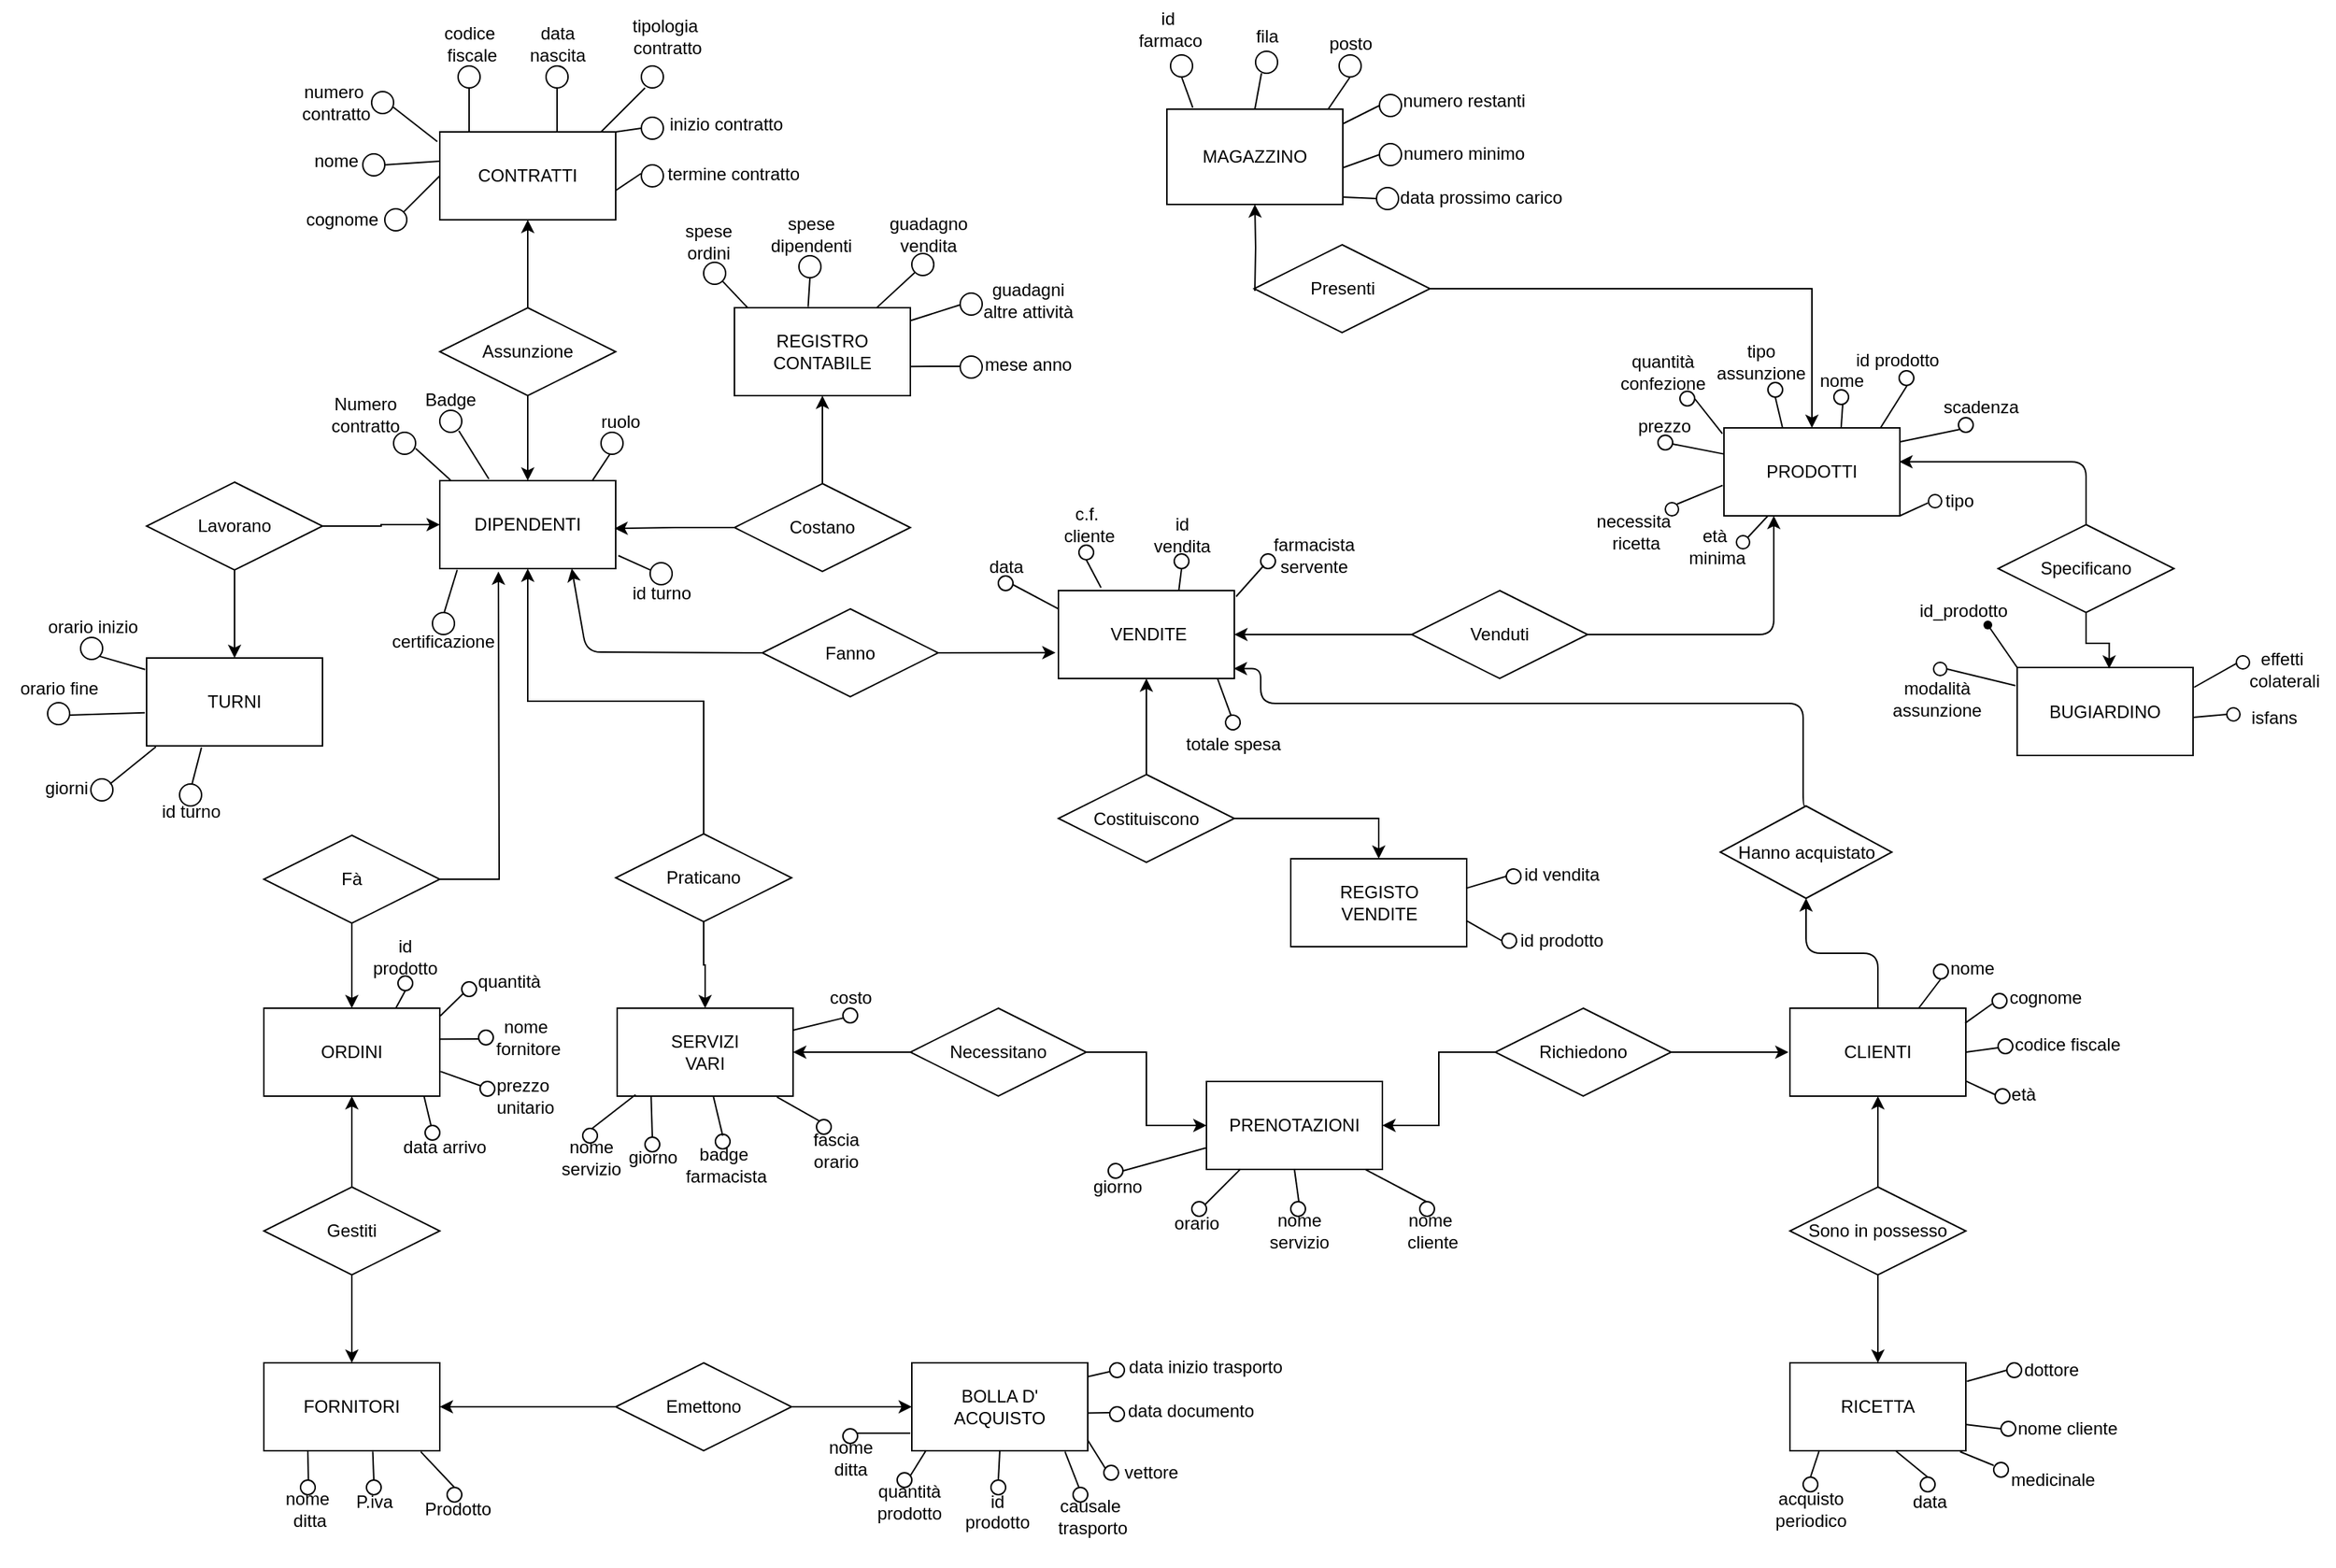 <mxfile>
    <diagram name="Pagina-1" id="YjtEGkYkuSaekWWVp4o1">
        <mxGraphModel dx="1965" dy="608" grid="1" gridSize="10" guides="1" tooltips="1" connect="1" arrows="1" fold="1" page="1" pageScale="1" pageWidth="827" pageHeight="1169" math="0" shadow="0">
            <root>
                <mxCell id="0"/>
                <mxCell id="1" parent="0"/>
                <mxCell id="sGo81pWRSlFLJqfYXQ_L-1" value="CONTRATTI" style="rounded=0;whiteSpace=wrap;html=1;" parent="1" vertex="1">
                    <mxGeometry x="120" y="100" width="120" height="60" as="geometry"/>
                </mxCell>
                <mxCell id="sGo81pWRSlFLJqfYXQ_L-3" value="DIPENDENTI" style="rounded=0;whiteSpace=wrap;html=1;" parent="1" vertex="1">
                    <mxGeometry x="120" y="338" width="120" height="60" as="geometry"/>
                </mxCell>
                <mxCell id="sGo81pWRSlFLJqfYXQ_L-5" style="edgeStyle=orthogonalEdgeStyle;rounded=0;orthogonalLoop=1;jettySize=auto;html=1;entryX=0.5;entryY=1;entryDx=0;entryDy=0;" parent="1" source="sGo81pWRSlFLJqfYXQ_L-4" target="sGo81pWRSlFLJqfYXQ_L-1" edge="1">
                    <mxGeometry relative="1" as="geometry"/>
                </mxCell>
                <mxCell id="sGo81pWRSlFLJqfYXQ_L-6" style="edgeStyle=orthogonalEdgeStyle;rounded=0;orthogonalLoop=1;jettySize=auto;html=1;entryX=0.5;entryY=0;entryDx=0;entryDy=0;" parent="1" source="sGo81pWRSlFLJqfYXQ_L-4" target="sGo81pWRSlFLJqfYXQ_L-3" edge="1">
                    <mxGeometry relative="1" as="geometry"/>
                </mxCell>
                <mxCell id="sGo81pWRSlFLJqfYXQ_L-4" value="Assunzione" style="shape=rhombus;perimeter=rhombusPerimeter;whiteSpace=wrap;html=1;align=center;" parent="1" vertex="1">
                    <mxGeometry x="120" y="220" width="120" height="60" as="geometry"/>
                </mxCell>
                <mxCell id="sGo81pWRSlFLJqfYXQ_L-19" value="PRODOTTI" style="rounded=0;whiteSpace=wrap;html=1;" parent="1" vertex="1">
                    <mxGeometry x="996" y="302" width="120" height="60" as="geometry"/>
                </mxCell>
                <mxCell id="sGo81pWRSlFLJqfYXQ_L-36" style="edgeStyle=orthogonalEdgeStyle;rounded=0;orthogonalLoop=1;jettySize=auto;html=1;entryX=0.5;entryY=1;entryDx=0;entryDy=0;" parent="1" target="sGo81pWRSlFLJqfYXQ_L-34" edge="1">
                    <mxGeometry relative="1" as="geometry">
                        <mxPoint x="676" y="208.5" as="sourcePoint"/>
                    </mxGeometry>
                </mxCell>
                <mxCell id="MLYDKA6fRqXWFWqQbDaJ-1" style="edgeStyle=orthogonalEdgeStyle;rounded=0;orthogonalLoop=1;jettySize=auto;html=1;entryX=0.5;entryY=0;entryDx=0;entryDy=0;exitX=1;exitY=0.5;exitDx=0;exitDy=0;" parent="1" source="sGo81pWRSlFLJqfYXQ_L-29" target="sGo81pWRSlFLJqfYXQ_L-19" edge="1">
                    <mxGeometry relative="1" as="geometry">
                        <mxPoint x="948" y="198.5" as="sourcePoint"/>
                        <Array as="points">
                            <mxPoint x="1056" y="207"/>
                        </Array>
                    </mxGeometry>
                </mxCell>
                <mxCell id="sGo81pWRSlFLJqfYXQ_L-29" value="Presenti" style="shape=rhombus;perimeter=rhombusPerimeter;whiteSpace=wrap;html=1;align=center;" parent="1" vertex="1">
                    <mxGeometry x="675.5" y="177" width="120" height="60" as="geometry"/>
                </mxCell>
                <mxCell id="sGo81pWRSlFLJqfYXQ_L-34" value="MAGAZZINO" style="rounded=0;whiteSpace=wrap;html=1;" parent="1" vertex="1">
                    <mxGeometry x="616" y="84.5" width="120" height="65" as="geometry"/>
                </mxCell>
                <mxCell id="7" style="edgeStyle=none;html=1;exitX=0;exitY=0.5;exitDx=0;exitDy=0;entryX=0.75;entryY=1;entryDx=0;entryDy=0;" parent="1" source="sGo81pWRSlFLJqfYXQ_L-37" target="sGo81pWRSlFLJqfYXQ_L-3" edge="1">
                    <mxGeometry relative="1" as="geometry">
                        <mxPoint x="220" y="455.412" as="targetPoint"/>
                        <Array as="points">
                            <mxPoint x="220" y="455"/>
                        </Array>
                    </mxGeometry>
                </mxCell>
                <mxCell id="8" style="edgeStyle=none;html=1;exitX=1;exitY=0.5;exitDx=0;exitDy=0;" parent="1" source="sGo81pWRSlFLJqfYXQ_L-37" edge="1">
                    <mxGeometry relative="1" as="geometry">
                        <mxPoint x="540" y="455.412" as="targetPoint"/>
                    </mxGeometry>
                </mxCell>
                <mxCell id="sGo81pWRSlFLJqfYXQ_L-37" value="Fanno" style="shape=rhombus;perimeter=rhombusPerimeter;whiteSpace=wrap;html=1;align=center;" parent="1" vertex="1">
                    <mxGeometry x="340" y="425.5" width="120" height="60" as="geometry"/>
                </mxCell>
                <mxCell id="22" style="edgeStyle=orthogonalEdgeStyle;html=1;exitX=0.5;exitY=0;exitDx=0;exitDy=0;entryX=0.5;entryY=1;entryDx=0;entryDy=0;" edge="1" parent="1" source="sGo81pWRSlFLJqfYXQ_L-38" target="21">
                    <mxGeometry relative="1" as="geometry"/>
                </mxCell>
                <mxCell id="sGo81pWRSlFLJqfYXQ_L-38" value="CLIENTI" style="rounded=0;whiteSpace=wrap;html=1;" parent="1" vertex="1">
                    <mxGeometry x="1041" y="698" width="120" height="60" as="geometry"/>
                </mxCell>
                <mxCell id="sGo81pWRSlFLJqfYXQ_L-44" style="edgeStyle=orthogonalEdgeStyle;rounded=0;orthogonalLoop=1;jettySize=auto;html=1;entryX=0.5;entryY=0;entryDx=0;entryDy=0;" parent="1" source="sGo81pWRSlFLJqfYXQ_L-41" target="sGo81pWRSlFLJqfYXQ_L-42" edge="1">
                    <mxGeometry relative="1" as="geometry"/>
                </mxCell>
                <mxCell id="aAnhq6Uqzf_nA7mnxK8A-34" style="edgeStyle=orthogonalEdgeStyle;rounded=0;orthogonalLoop=1;jettySize=auto;html=1;" parent="1" source="sGo81pWRSlFLJqfYXQ_L-41" edge="1">
                    <mxGeometry relative="1" as="geometry">
                        <mxPoint x="160" y="400" as="targetPoint"/>
                    </mxGeometry>
                </mxCell>
                <mxCell id="sGo81pWRSlFLJqfYXQ_L-41" value="Fà" style="shape=rhombus;perimeter=rhombusPerimeter;whiteSpace=wrap;html=1;align=center;" parent="1" vertex="1">
                    <mxGeometry y="580" width="120" height="60" as="geometry"/>
                </mxCell>
                <mxCell id="sGo81pWRSlFLJqfYXQ_L-42" value="ORDINI" style="rounded=0;whiteSpace=wrap;html=1;" parent="1" vertex="1">
                    <mxGeometry y="698" width="120" height="60" as="geometry"/>
                </mxCell>
                <mxCell id="sGo81pWRSlFLJqfYXQ_L-46" style="edgeStyle=orthogonalEdgeStyle;rounded=0;orthogonalLoop=1;jettySize=auto;html=1;entryX=0.5;entryY=1;entryDx=0;entryDy=0;" parent="1" source="sGo81pWRSlFLJqfYXQ_L-45" target="sGo81pWRSlFLJqfYXQ_L-42" edge="1">
                    <mxGeometry relative="1" as="geometry"/>
                </mxCell>
                <mxCell id="sGo81pWRSlFLJqfYXQ_L-48" style="edgeStyle=orthogonalEdgeStyle;rounded=0;orthogonalLoop=1;jettySize=auto;html=1;entryX=0.5;entryY=0;entryDx=0;entryDy=0;" parent="1" source="sGo81pWRSlFLJqfYXQ_L-45" target="sGo81pWRSlFLJqfYXQ_L-47" edge="1">
                    <mxGeometry relative="1" as="geometry"/>
                </mxCell>
                <mxCell id="sGo81pWRSlFLJqfYXQ_L-45" value="Gestiti" style="shape=rhombus;perimeter=rhombusPerimeter;whiteSpace=wrap;html=1;align=center;" parent="1" vertex="1">
                    <mxGeometry y="820" width="120" height="60" as="geometry"/>
                </mxCell>
                <mxCell id="sGo81pWRSlFLJqfYXQ_L-47" value="FORNITORI" style="rounded=0;whiteSpace=wrap;html=1;" parent="1" vertex="1">
                    <mxGeometry y="940" width="120" height="60" as="geometry"/>
                </mxCell>
                <mxCell id="sGo81pWRSlFLJqfYXQ_L-50" style="edgeStyle=orthogonalEdgeStyle;rounded=0;orthogonalLoop=1;jettySize=auto;html=1;" parent="1" source="sGo81pWRSlFLJqfYXQ_L-49" target="sGo81pWRSlFLJqfYXQ_L-47" edge="1">
                    <mxGeometry relative="1" as="geometry"/>
                </mxCell>
                <mxCell id="sGo81pWRSlFLJqfYXQ_L-52" style="edgeStyle=orthogonalEdgeStyle;rounded=0;orthogonalLoop=1;jettySize=auto;html=1;entryX=0;entryY=0.5;entryDx=0;entryDy=0;" parent="1" source="sGo81pWRSlFLJqfYXQ_L-49" target="sGo81pWRSlFLJqfYXQ_L-51" edge="1">
                    <mxGeometry relative="1" as="geometry"/>
                </mxCell>
                <mxCell id="sGo81pWRSlFLJqfYXQ_L-49" value="Emettono" style="shape=rhombus;perimeter=rhombusPerimeter;whiteSpace=wrap;html=1;align=center;" parent="1" vertex="1">
                    <mxGeometry x="240" y="940" width="120" height="60" as="geometry"/>
                </mxCell>
                <mxCell id="sGo81pWRSlFLJqfYXQ_L-51" value="BOLLA D'&lt;div&gt;ACQUISTO&lt;/div&gt;" style="rounded=0;whiteSpace=wrap;html=1;" parent="1" vertex="1">
                    <mxGeometry x="442" y="940" width="120" height="60" as="geometry"/>
                </mxCell>
                <mxCell id="sGo81pWRSlFLJqfYXQ_L-53" value="numero&amp;nbsp;&lt;div&gt;contratto&lt;/div&gt;" style="text;html=1;align=center;verticalAlign=middle;resizable=0;points=[];autosize=1;strokeColor=none;fillColor=none;" parent="1" vertex="1">
                    <mxGeometry x="13.5" y="60" width="70" height="40" as="geometry"/>
                </mxCell>
                <mxCell id="sGo81pWRSlFLJqfYXQ_L-54" value="nome" style="text;html=1;align=center;verticalAlign=middle;resizable=0;points=[];autosize=1;strokeColor=none;fillColor=none;" parent="1" vertex="1">
                    <mxGeometry x="23.5" y="105" width="50" height="30" as="geometry"/>
                </mxCell>
                <mxCell id="sGo81pWRSlFLJqfYXQ_L-55" value="cognome" style="text;html=1;align=center;verticalAlign=middle;resizable=0;points=[];autosize=1;strokeColor=none;fillColor=none;" parent="1" vertex="1">
                    <mxGeometry x="17.5" y="145" width="70" height="30" as="geometry"/>
                </mxCell>
                <mxCell id="sGo81pWRSlFLJqfYXQ_L-56" value="codice&lt;div&gt;&amp;nbsp;fiscale&lt;/div&gt;" style="text;html=1;align=center;verticalAlign=middle;resizable=0;points=[];autosize=1;strokeColor=none;fillColor=none;" parent="1" vertex="1">
                    <mxGeometry x="110" y="20" width="60" height="40" as="geometry"/>
                </mxCell>
                <mxCell id="sGo81pWRSlFLJqfYXQ_L-57" value="data&lt;div&gt;nascita&lt;/div&gt;" style="text;html=1;align=center;verticalAlign=middle;resizable=0;points=[];autosize=1;strokeColor=none;fillColor=none;" parent="1" vertex="1">
                    <mxGeometry x="170" y="20" width="60" height="40" as="geometry"/>
                </mxCell>
                <mxCell id="sGo81pWRSlFLJqfYXQ_L-58" value="tipologia&amp;nbsp;&lt;div&gt;contratto&lt;/div&gt;" style="text;html=1;align=center;verticalAlign=middle;resizable=0;points=[];autosize=1;strokeColor=none;fillColor=none;" parent="1" vertex="1">
                    <mxGeometry x="240" y="15" width="70" height="40" as="geometry"/>
                </mxCell>
                <mxCell id="sGo81pWRSlFLJqfYXQ_L-59" value="inizio contratto" style="text;html=1;align=center;verticalAlign=middle;resizable=0;points=[];autosize=1;strokeColor=none;fillColor=none;" parent="1" vertex="1">
                    <mxGeometry x="265" y="80" width="100" height="30" as="geometry"/>
                </mxCell>
                <mxCell id="sGo81pWRSlFLJqfYXQ_L-60" value="termine contratto" style="text;html=1;align=center;verticalAlign=middle;resizable=0;points=[];autosize=1;strokeColor=none;fillColor=none;" parent="1" vertex="1">
                    <mxGeometry x="265" y="114" width="110" height="30" as="geometry"/>
                </mxCell>
                <mxCell id="sGo81pWRSlFLJqfYXQ_L-63" value="" style="ellipse;whiteSpace=wrap;html=1;aspect=fixed;" parent="1" vertex="1">
                    <mxGeometry x="192.5" y="55" width="15" height="15" as="geometry"/>
                </mxCell>
                <mxCell id="sGo81pWRSlFLJqfYXQ_L-65" value="" style="ellipse;whiteSpace=wrap;html=1;aspect=fixed;" parent="1" vertex="1">
                    <mxGeometry x="67.5" y="115" width="15" height="15" as="geometry"/>
                </mxCell>
                <mxCell id="sGo81pWRSlFLJqfYXQ_L-66" value="" style="ellipse;whiteSpace=wrap;html=1;aspect=fixed;" parent="1" vertex="1">
                    <mxGeometry x="82.5" y="152.5" width="15" height="15" as="geometry"/>
                </mxCell>
                <mxCell id="sGo81pWRSlFLJqfYXQ_L-69" value="" style="ellipse;whiteSpace=wrap;html=1;aspect=fixed;" parent="1" vertex="1">
                    <mxGeometry x="132.5" y="55" width="15" height="15" as="geometry"/>
                </mxCell>
                <mxCell id="sGo81pWRSlFLJqfYXQ_L-70" value="" style="ellipse;whiteSpace=wrap;html=1;aspect=fixed;" parent="1" vertex="1">
                    <mxGeometry x="257.5" y="55" width="15" height="15" as="geometry"/>
                </mxCell>
                <mxCell id="sGo81pWRSlFLJqfYXQ_L-71" value="" style="ellipse;whiteSpace=wrap;html=1;aspect=fixed;" parent="1" vertex="1">
                    <mxGeometry x="257.5" y="90" width="15" height="15" as="geometry"/>
                </mxCell>
                <mxCell id="sGo81pWRSlFLJqfYXQ_L-72" value="" style="ellipse;whiteSpace=wrap;html=1;aspect=fixed;" parent="1" vertex="1">
                    <mxGeometry x="257.5" y="122.5" width="15" height="15" as="geometry"/>
                </mxCell>
                <mxCell id="sGo81pWRSlFLJqfYXQ_L-73" value="" style="endArrow=none;html=1;rounded=0;exitX=1;exitY=0;exitDx=0;exitDy=0;" parent="1" source="sGo81pWRSlFLJqfYXQ_L-66" edge="1">
                    <mxGeometry width="50" height="50" relative="1" as="geometry">
                        <mxPoint x="70" y="180" as="sourcePoint"/>
                        <mxPoint x="120" y="130" as="targetPoint"/>
                    </mxGeometry>
                </mxCell>
                <mxCell id="sGo81pWRSlFLJqfYXQ_L-74" value="" style="endArrow=none;html=1;rounded=0;exitX=1;exitY=0.5;exitDx=0;exitDy=0;" parent="1" source="sGo81pWRSlFLJqfYXQ_L-65" edge="1">
                    <mxGeometry width="50" height="50" relative="1" as="geometry">
                        <mxPoint x="70" y="170" as="sourcePoint"/>
                        <mxPoint x="120" y="120" as="targetPoint"/>
                    </mxGeometry>
                </mxCell>
                <mxCell id="sGo81pWRSlFLJqfYXQ_L-76" value="" style="ellipse;whiteSpace=wrap;html=1;aspect=fixed;" parent="1" vertex="1">
                    <mxGeometry x="73.5" y="72.5" width="15" height="15" as="geometry"/>
                </mxCell>
                <mxCell id="sGo81pWRSlFLJqfYXQ_L-77" value="" style="endArrow=none;html=1;rounded=0;entryX=-0.014;entryY=0.11;entryDx=0;entryDy=0;entryPerimeter=0;exitX=0.963;exitY=0.692;exitDx=0;exitDy=0;exitPerimeter=0;" parent="1" source="sGo81pWRSlFLJqfYXQ_L-76" target="sGo81pWRSlFLJqfYXQ_L-1" edge="1">
                    <mxGeometry width="50" height="50" relative="1" as="geometry">
                        <mxPoint x="90" y="110" as="sourcePoint"/>
                        <mxPoint x="140" y="60" as="targetPoint"/>
                    </mxGeometry>
                </mxCell>
                <mxCell id="sGo81pWRSlFLJqfYXQ_L-78" value="" style="endArrow=none;html=1;rounded=0;entryX=0.5;entryY=1;entryDx=0;entryDy=0;" parent="1" target="sGo81pWRSlFLJqfYXQ_L-69" edge="1">
                    <mxGeometry width="50" height="50" relative="1" as="geometry">
                        <mxPoint x="140" y="100" as="sourcePoint"/>
                        <mxPoint x="190" y="50" as="targetPoint"/>
                    </mxGeometry>
                </mxCell>
                <mxCell id="sGo81pWRSlFLJqfYXQ_L-79" value="" style="endArrow=none;html=1;rounded=0;entryX=0.5;entryY=1;entryDx=0;entryDy=0;" parent="1" target="sGo81pWRSlFLJqfYXQ_L-63" edge="1">
                    <mxGeometry width="50" height="50" relative="1" as="geometry">
                        <mxPoint x="200" y="100" as="sourcePoint"/>
                        <mxPoint x="250" y="50" as="targetPoint"/>
                    </mxGeometry>
                </mxCell>
                <mxCell id="sGo81pWRSlFLJqfYXQ_L-80" value="" style="endArrow=none;html=1;rounded=0;" parent="1" edge="1">
                    <mxGeometry width="50" height="50" relative="1" as="geometry">
                        <mxPoint x="230" y="100" as="sourcePoint"/>
                        <mxPoint x="260" y="70" as="targetPoint"/>
                    </mxGeometry>
                </mxCell>
                <mxCell id="sGo81pWRSlFLJqfYXQ_L-81" value="" style="endArrow=none;html=1;rounded=0;entryX=0;entryY=0.5;entryDx=0;entryDy=0;" parent="1" target="sGo81pWRSlFLJqfYXQ_L-71" edge="1">
                    <mxGeometry width="50" height="50" relative="1" as="geometry">
                        <mxPoint x="240" y="100" as="sourcePoint"/>
                        <mxPoint x="290" y="50" as="targetPoint"/>
                    </mxGeometry>
                </mxCell>
                <mxCell id="sGo81pWRSlFLJqfYXQ_L-82" value="" style="endArrow=none;html=1;rounded=0;entryX=-0.011;entryY=0.391;entryDx=0;entryDy=0;entryPerimeter=0;" parent="1" target="sGo81pWRSlFLJqfYXQ_L-72" edge="1">
                    <mxGeometry width="50" height="50" relative="1" as="geometry">
                        <mxPoint x="240" y="140" as="sourcePoint"/>
                        <mxPoint x="290" y="90" as="targetPoint"/>
                    </mxGeometry>
                </mxCell>
                <mxCell id="sGo81pWRSlFLJqfYXQ_L-94" value="Badge" style="text;html=1;align=center;verticalAlign=middle;resizable=0;points=[];autosize=1;strokeColor=none;fillColor=none;" parent="1" vertex="1">
                    <mxGeometry x="96.5" y="268" width="60" height="30" as="geometry"/>
                </mxCell>
                <mxCell id="sGo81pWRSlFLJqfYXQ_L-95" value="Numero&lt;div&gt;contratto&lt;/div&gt;" style="text;html=1;align=center;verticalAlign=middle;resizable=0;points=[];autosize=1;strokeColor=none;fillColor=none;" parent="1" vertex="1">
                    <mxGeometry x="33.5" y="273" width="70" height="40" as="geometry"/>
                </mxCell>
                <mxCell id="sGo81pWRSlFLJqfYXQ_L-97" value="" style="ellipse;whiteSpace=wrap;html=1;aspect=fixed;" parent="1" vertex="1">
                    <mxGeometry x="120" y="290" width="15" height="15" as="geometry"/>
                </mxCell>
                <mxCell id="sGo81pWRSlFLJqfYXQ_L-98" value="" style="ellipse;whiteSpace=wrap;html=1;aspect=fixed;" parent="1" vertex="1">
                    <mxGeometry x="88.5" y="305" width="15" height="15" as="geometry"/>
                </mxCell>
                <mxCell id="sGo81pWRSlFLJqfYXQ_L-100" value="" style="endArrow=none;html=1;rounded=0;entryX=0.061;entryY=-0.006;entryDx=0;entryDy=0;entryPerimeter=0;" parent="1" target="sGo81pWRSlFLJqfYXQ_L-3" edge="1">
                    <mxGeometry width="50" height="50" relative="1" as="geometry">
                        <mxPoint x="103.5" y="316" as="sourcePoint"/>
                        <mxPoint x="136.5" y="311" as="targetPoint"/>
                    </mxGeometry>
                </mxCell>
                <mxCell id="sGo81pWRSlFLJqfYXQ_L-107" style="edgeStyle=orthogonalEdgeStyle;rounded=0;orthogonalLoop=1;jettySize=auto;html=1;" parent="1" source="sGo81pWRSlFLJqfYXQ_L-101" target="sGo81pWRSlFLJqfYXQ_L-104" edge="1">
                    <mxGeometry relative="1" as="geometry"/>
                </mxCell>
                <mxCell id="aAnhq6Uqzf_nA7mnxK8A-32" style="edgeStyle=orthogonalEdgeStyle;rounded=0;orthogonalLoop=1;jettySize=auto;html=1;entryX=0.5;entryY=1;entryDx=0;entryDy=0;" parent="1" source="sGo81pWRSlFLJqfYXQ_L-101" target="sGo81pWRSlFLJqfYXQ_L-3" edge="1">
                    <mxGeometry relative="1" as="geometry"/>
                </mxCell>
                <mxCell id="sGo81pWRSlFLJqfYXQ_L-101" value="Praticano" style="shape=rhombus;perimeter=rhombusPerimeter;whiteSpace=wrap;html=1;align=center;" parent="1" vertex="1">
                    <mxGeometry x="240" y="579" width="120" height="60" as="geometry"/>
                </mxCell>
                <mxCell id="sGo81pWRSlFLJqfYXQ_L-104" value="SERVIZI&lt;div&gt;VARI&lt;/div&gt;" style="rounded=0;whiteSpace=wrap;html=1;" parent="1" vertex="1">
                    <mxGeometry x="241" y="698" width="120" height="60" as="geometry"/>
                </mxCell>
                <mxCell id="11" style="edgeStyle=none;html=1;exitX=0;exitY=0.5;exitDx=0;exitDy=0;entryX=1;entryY=0.5;entryDx=0;entryDy=0;" parent="1" source="sGo81pWRSlFLJqfYXQ_L-114" target="MLYDKA6fRqXWFWqQbDaJ-16" edge="1">
                    <mxGeometry relative="1" as="geometry"/>
                </mxCell>
                <mxCell id="sGo81pWRSlFLJqfYXQ_L-114" value="Venduti" style="shape=rhombus;perimeter=rhombusPerimeter;whiteSpace=wrap;html=1;align=center;" parent="1" vertex="1">
                    <mxGeometry x="783" y="413" width="120" height="60" as="geometry"/>
                </mxCell>
                <mxCell id="sGo81pWRSlFLJqfYXQ_L-115" value="RICETTA" style="rounded=0;whiteSpace=wrap;html=1;" parent="1" vertex="1">
                    <mxGeometry x="1041" y="940" width="120" height="60" as="geometry"/>
                </mxCell>
                <mxCell id="MLYDKA6fRqXWFWqQbDaJ-4" value="" style="endArrow=none;html=1;rounded=0;exitX=0.279;exitY=-0.019;exitDx=0;exitDy=0;exitPerimeter=0;" parent="1" source="sGo81pWRSlFLJqfYXQ_L-3" edge="1">
                    <mxGeometry width="50" height="50" relative="1" as="geometry">
                        <mxPoint x="83" y="354" as="sourcePoint"/>
                        <mxPoint x="133" y="304" as="targetPoint"/>
                    </mxGeometry>
                </mxCell>
                <mxCell id="MLYDKA6fRqXWFWqQbDaJ-16" value="&amp;nbsp;VENDITE" style="rounded=0;whiteSpace=wrap;html=1;" parent="1" vertex="1">
                    <mxGeometry x="542" y="413" width="120" height="60" as="geometry"/>
                </mxCell>
                <mxCell id="MLYDKA6fRqXWFWqQbDaJ-20" style="edgeStyle=orthogonalEdgeStyle;rounded=0;orthogonalLoop=1;jettySize=auto;html=1;entryX=0.5;entryY=0;entryDx=0;entryDy=0;" parent="1" source="MLYDKA6fRqXWFWqQbDaJ-19" target="sGo81pWRSlFLJqfYXQ_L-115" edge="1">
                    <mxGeometry relative="1" as="geometry"/>
                </mxCell>
                <mxCell id="MLYDKA6fRqXWFWqQbDaJ-21" style="edgeStyle=orthogonalEdgeStyle;rounded=0;orthogonalLoop=1;jettySize=auto;html=1;entryX=0.5;entryY=1;entryDx=0;entryDy=0;" parent="1" source="MLYDKA6fRqXWFWqQbDaJ-19" target="sGo81pWRSlFLJqfYXQ_L-38" edge="1">
                    <mxGeometry relative="1" as="geometry"/>
                </mxCell>
                <mxCell id="MLYDKA6fRqXWFWqQbDaJ-19" value="Sono in possesso" style="shape=rhombus;perimeter=rhombusPerimeter;whiteSpace=wrap;html=1;align=center;" parent="1" vertex="1">
                    <mxGeometry x="1041" y="820" width="120" height="60" as="geometry"/>
                </mxCell>
                <mxCell id="MLYDKA6fRqXWFWqQbDaJ-28" style="edgeStyle=orthogonalEdgeStyle;rounded=0;orthogonalLoop=1;jettySize=auto;html=1;entryX=0.5;entryY=1;entryDx=0;entryDy=0;" parent="1" source="MLYDKA6fRqXWFWqQbDaJ-24" target="MLYDKA6fRqXWFWqQbDaJ-25" edge="1">
                    <mxGeometry relative="1" as="geometry"/>
                </mxCell>
                <mxCell id="MLYDKA6fRqXWFWqQbDaJ-24" value="Costano" style="shape=rhombus;perimeter=rhombusPerimeter;whiteSpace=wrap;html=1;align=center;" parent="1" vertex="1">
                    <mxGeometry x="321" y="340" width="120" height="60" as="geometry"/>
                </mxCell>
                <mxCell id="MLYDKA6fRqXWFWqQbDaJ-25" value="REGISTRO&lt;div&gt;CONTABILE&lt;/div&gt;" style="rounded=0;whiteSpace=wrap;html=1;" parent="1" vertex="1">
                    <mxGeometry x="321" y="220" width="120" height="60" as="geometry"/>
                </mxCell>
                <mxCell id="MLYDKA6fRqXWFWqQbDaJ-27" style="edgeStyle=orthogonalEdgeStyle;rounded=0;orthogonalLoop=1;jettySize=auto;html=1;entryX=0.993;entryY=0.543;entryDx=0;entryDy=0;entryPerimeter=0;" parent="1" source="MLYDKA6fRqXWFWqQbDaJ-24" target="sGo81pWRSlFLJqfYXQ_L-3" edge="1">
                    <mxGeometry relative="1" as="geometry"/>
                </mxCell>
                <mxCell id="6ZU64Irlaz8Kc_cLsEmv-7" style="edgeStyle=orthogonalEdgeStyle;rounded=0;orthogonalLoop=1;jettySize=auto;html=1;entryX=1;entryY=0.5;entryDx=0;entryDy=0;" parent="1" source="6ZU64Irlaz8Kc_cLsEmv-3" target="sGo81pWRSlFLJqfYXQ_L-104" edge="1">
                    <mxGeometry relative="1" as="geometry"/>
                </mxCell>
                <mxCell id="aAnhq6Uqzf_nA7mnxK8A-14" style="edgeStyle=orthogonalEdgeStyle;rounded=0;orthogonalLoop=1;jettySize=auto;html=1;entryX=0;entryY=0.5;entryDx=0;entryDy=0;" parent="1" source="6ZU64Irlaz8Kc_cLsEmv-3" target="6ZU64Irlaz8Kc_cLsEmv-5" edge="1">
                    <mxGeometry relative="1" as="geometry"/>
                </mxCell>
                <mxCell id="6ZU64Irlaz8Kc_cLsEmv-3" value="Necessitano" style="shape=rhombus;perimeter=rhombusPerimeter;whiteSpace=wrap;html=1;align=center;" parent="1" vertex="1">
                    <mxGeometry x="441" y="698" width="120" height="60" as="geometry"/>
                </mxCell>
                <mxCell id="6ZU64Irlaz8Kc_cLsEmv-5" value="PRENOTAZIONI" style="rounded=0;whiteSpace=wrap;html=1;" parent="1" vertex="1">
                    <mxGeometry x="643" y="748" width="120" height="60" as="geometry"/>
                </mxCell>
                <mxCell id="6ZU64Irlaz8Kc_cLsEmv-9" style="edgeStyle=orthogonalEdgeStyle;rounded=0;orthogonalLoop=1;jettySize=auto;html=1;entryX=1;entryY=0.5;entryDx=0;entryDy=0;" parent="1" source="6ZU64Irlaz8Kc_cLsEmv-6" target="6ZU64Irlaz8Kc_cLsEmv-5" edge="1">
                    <mxGeometry relative="1" as="geometry"/>
                </mxCell>
                <mxCell id="6ZU64Irlaz8Kc_cLsEmv-10" style="edgeStyle=orthogonalEdgeStyle;rounded=0;orthogonalLoop=1;jettySize=auto;html=1;" parent="1" source="6ZU64Irlaz8Kc_cLsEmv-6" edge="1">
                    <mxGeometry relative="1" as="geometry">
                        <mxPoint x="1040" y="728" as="targetPoint"/>
                    </mxGeometry>
                </mxCell>
                <mxCell id="6ZU64Irlaz8Kc_cLsEmv-6" value="Richiedono" style="shape=rhombus;perimeter=rhombusPerimeter;whiteSpace=wrap;html=1;align=center;" parent="1" vertex="1">
                    <mxGeometry x="840" y="698" width="120" height="60" as="geometry"/>
                </mxCell>
                <mxCell id="DV-QQxApzA29Bk_mKNCQ-1" value="id&amp;nbsp;&lt;div&gt;farmaco&lt;/div&gt;" style="text;html=1;align=center;verticalAlign=middle;resizable=0;points=[];autosize=1;strokeColor=none;fillColor=none;" parent="1" vertex="1">
                    <mxGeometry x="583" y="10" width="70" height="40" as="geometry"/>
                </mxCell>
                <mxCell id="DV-QQxApzA29Bk_mKNCQ-2" value="fila" style="text;html=1;align=center;verticalAlign=middle;resizable=0;points=[];autosize=1;strokeColor=none;fillColor=none;" parent="1" vertex="1">
                    <mxGeometry x="664" y="20" width="40" height="30" as="geometry"/>
                </mxCell>
                <mxCell id="DV-QQxApzA29Bk_mKNCQ-3" value="posto" style="text;html=1;align=center;verticalAlign=middle;resizable=0;points=[];autosize=1;strokeColor=none;fillColor=none;" parent="1" vertex="1">
                    <mxGeometry x="716" y="24.5" width="50" height="30" as="geometry"/>
                </mxCell>
                <mxCell id="DV-QQxApzA29Bk_mKNCQ-4" value="numero restanti&amp;nbsp;" style="text;html=1;align=center;verticalAlign=middle;resizable=0;points=[];autosize=1;strokeColor=none;fillColor=none;" parent="1" vertex="1">
                    <mxGeometry x="765" y="64" width="110" height="30" as="geometry"/>
                </mxCell>
                <mxCell id="DV-QQxApzA29Bk_mKNCQ-5" value="numero minimo&amp;nbsp;" style="text;html=1;align=center;verticalAlign=middle;resizable=0;points=[];autosize=1;strokeColor=none;fillColor=none;" parent="1" vertex="1">
                    <mxGeometry x="765" y="99.5" width="110" height="30" as="geometry"/>
                </mxCell>
                <mxCell id="DV-QQxApzA29Bk_mKNCQ-6" value="data prossimo carico" style="text;html=1;align=center;verticalAlign=middle;resizable=0;points=[];autosize=1;strokeColor=none;fillColor=none;" parent="1" vertex="1">
                    <mxGeometry x="765" y="129.5" width="130" height="30" as="geometry"/>
                </mxCell>
                <mxCell id="DV-QQxApzA29Bk_mKNCQ-7" value="" style="ellipse;whiteSpace=wrap;html=1;aspect=fixed;" parent="1" vertex="1">
                    <mxGeometry x="618.5" y="47.5" width="15" height="15" as="geometry"/>
                </mxCell>
                <mxCell id="DV-QQxApzA29Bk_mKNCQ-8" value="" style="ellipse;whiteSpace=wrap;html=1;aspect=fixed;" parent="1" vertex="1">
                    <mxGeometry x="676.5" y="45" width="15" height="15" as="geometry"/>
                </mxCell>
                <mxCell id="DV-QQxApzA29Bk_mKNCQ-9" value="" style="ellipse;whiteSpace=wrap;html=1;aspect=fixed;" parent="1" vertex="1">
                    <mxGeometry x="733.5" y="47.5" width="15" height="15" as="geometry"/>
                </mxCell>
                <mxCell id="DV-QQxApzA29Bk_mKNCQ-10" value="" style="ellipse;whiteSpace=wrap;html=1;aspect=fixed;" parent="1" vertex="1">
                    <mxGeometry x="761" y="74.5" width="15" height="15" as="geometry"/>
                </mxCell>
                <mxCell id="DV-QQxApzA29Bk_mKNCQ-11" value="" style="ellipse;whiteSpace=wrap;html=1;aspect=fixed;" parent="1" vertex="1">
                    <mxGeometry x="761" y="108" width="15" height="15" as="geometry"/>
                </mxCell>
                <mxCell id="DV-QQxApzA29Bk_mKNCQ-13" value="" style="ellipse;whiteSpace=wrap;html=1;aspect=fixed;" parent="1" vertex="1">
                    <mxGeometry x="759" y="138" width="15" height="15" as="geometry"/>
                </mxCell>
                <mxCell id="DV-QQxApzA29Bk_mKNCQ-16" value="" style="endArrow=none;html=1;rounded=0;exitX=0.147;exitY=-0.016;exitDx=0;exitDy=0;exitPerimeter=0;entryX=0.5;entryY=1;entryDx=0;entryDy=0;" parent="1" source="sGo81pWRSlFLJqfYXQ_L-34" target="DV-QQxApzA29Bk_mKNCQ-7" edge="1">
                    <mxGeometry width="50" height="50" relative="1" as="geometry">
                        <mxPoint x="576" y="114.5" as="sourcePoint"/>
                        <mxPoint x="626" y="64.5" as="targetPoint"/>
                    </mxGeometry>
                </mxCell>
                <mxCell id="DV-QQxApzA29Bk_mKNCQ-17" value="" style="endArrow=none;html=1;rounded=0;exitX=0.5;exitY=0;exitDx=0;exitDy=0;" parent="1" source="sGo81pWRSlFLJqfYXQ_L-34" edge="1">
                    <mxGeometry width="50" height="50" relative="1" as="geometry">
                        <mxPoint x="683.5" y="84.5" as="sourcePoint"/>
                        <mxPoint x="680.5" y="60" as="targetPoint"/>
                    </mxGeometry>
                </mxCell>
                <mxCell id="DV-QQxApzA29Bk_mKNCQ-18" value="" style="endArrow=none;html=1;rounded=0;entryX=0.5;entryY=1;entryDx=0;entryDy=0;" parent="1" target="DV-QQxApzA29Bk_mKNCQ-9" edge="1">
                    <mxGeometry width="50" height="50" relative="1" as="geometry">
                        <mxPoint x="726" y="84.5" as="sourcePoint"/>
                        <mxPoint x="776" y="34.5" as="targetPoint"/>
                    </mxGeometry>
                </mxCell>
                <mxCell id="DV-QQxApzA29Bk_mKNCQ-19" value="" style="endArrow=none;html=1;rounded=0;entryX=0;entryY=0.5;entryDx=0;entryDy=0;" parent="1" target="DV-QQxApzA29Bk_mKNCQ-10" edge="1">
                    <mxGeometry width="50" height="50" relative="1" as="geometry">
                        <mxPoint x="736" y="94.5" as="sourcePoint"/>
                        <mxPoint x="786" y="44.5" as="targetPoint"/>
                    </mxGeometry>
                </mxCell>
                <mxCell id="DV-QQxApzA29Bk_mKNCQ-20" value="" style="endArrow=none;html=1;rounded=0;entryX=0;entryY=0.5;entryDx=0;entryDy=0;" parent="1" target="DV-QQxApzA29Bk_mKNCQ-11" edge="1">
                    <mxGeometry width="50" height="50" relative="1" as="geometry">
                        <mxPoint x="736" y="124.5" as="sourcePoint"/>
                        <mxPoint x="786" y="74.5" as="targetPoint"/>
                    </mxGeometry>
                </mxCell>
                <mxCell id="DV-QQxApzA29Bk_mKNCQ-21" value="" style="endArrow=none;html=1;rounded=0;entryX=0;entryY=0.5;entryDx=0;entryDy=0;" parent="1" target="DV-QQxApzA29Bk_mKNCQ-13" edge="1">
                    <mxGeometry width="50" height="50" relative="1" as="geometry">
                        <mxPoint x="736" y="144.5" as="sourcePoint"/>
                        <mxPoint x="786" y="94.5" as="targetPoint"/>
                    </mxGeometry>
                </mxCell>
                <mxCell id="DV-QQxApzA29Bk_mKNCQ-22" value="spese&lt;div&gt;ordini&lt;/div&gt;" style="text;html=1;align=center;verticalAlign=middle;resizable=0;points=[];autosize=1;strokeColor=none;fillColor=none;" parent="1" vertex="1">
                    <mxGeometry x="272.5" y="155" width="60" height="40" as="geometry"/>
                </mxCell>
                <mxCell id="DV-QQxApzA29Bk_mKNCQ-23" value="spese&lt;div&gt;dipendenti&lt;/div&gt;" style="text;html=1;align=center;verticalAlign=middle;resizable=0;points=[];autosize=1;strokeColor=none;fillColor=none;" parent="1" vertex="1">
                    <mxGeometry x="332.5" y="150" width="80" height="40" as="geometry"/>
                </mxCell>
                <mxCell id="DV-QQxApzA29Bk_mKNCQ-24" value="guadagno&lt;div&gt;vendita&lt;/div&gt;" style="text;html=1;align=center;verticalAlign=middle;resizable=0;points=[];autosize=1;strokeColor=none;fillColor=none;" parent="1" vertex="1">
                    <mxGeometry x="412.5" y="150" width="80" height="40" as="geometry"/>
                </mxCell>
                <mxCell id="DV-QQxApzA29Bk_mKNCQ-25" value="guadagni&lt;div&gt;altre attività&lt;/div&gt;" style="text;html=1;align=center;verticalAlign=middle;resizable=0;points=[];autosize=1;strokeColor=none;fillColor=none;" parent="1" vertex="1">
                    <mxGeometry x="481" y="194.5" width="80" height="40" as="geometry"/>
                </mxCell>
                <mxCell id="DV-QQxApzA29Bk_mKNCQ-26" value="mese anno" style="text;html=1;align=center;verticalAlign=middle;resizable=0;points=[];autosize=1;strokeColor=none;fillColor=none;" parent="1" vertex="1">
                    <mxGeometry x="481" y="243.5" width="80" height="30" as="geometry"/>
                </mxCell>
                <mxCell id="DV-QQxApzA29Bk_mKNCQ-27" value="" style="ellipse;whiteSpace=wrap;html=1;aspect=fixed;" parent="1" vertex="1">
                    <mxGeometry x="475" y="253" width="15" height="15" as="geometry"/>
                </mxCell>
                <mxCell id="DV-QQxApzA29Bk_mKNCQ-28" value="" style="ellipse;whiteSpace=wrap;html=1;aspect=fixed;" parent="1" vertex="1">
                    <mxGeometry x="475" y="210" width="15" height="15" as="geometry"/>
                </mxCell>
                <mxCell id="DV-QQxApzA29Bk_mKNCQ-29" value="" style="ellipse;whiteSpace=wrap;html=1;aspect=fixed;" parent="1" vertex="1">
                    <mxGeometry x="442" y="183" width="15" height="15" as="geometry"/>
                </mxCell>
                <mxCell id="DV-QQxApzA29Bk_mKNCQ-30" value="" style="ellipse;whiteSpace=wrap;html=1;aspect=fixed;" parent="1" vertex="1">
                    <mxGeometry x="365" y="184.5" width="15" height="15" as="geometry"/>
                </mxCell>
                <mxCell id="DV-QQxApzA29Bk_mKNCQ-31" value="" style="ellipse;whiteSpace=wrap;html=1;aspect=fixed;" parent="1" vertex="1">
                    <mxGeometry x="300" y="189" width="15" height="15" as="geometry"/>
                </mxCell>
                <mxCell id="DV-QQxApzA29Bk_mKNCQ-32" value="" style="endArrow=none;html=1;rounded=0;entryX=1;entryY=1;entryDx=0;entryDy=0;" parent="1" target="DV-QQxApzA29Bk_mKNCQ-31" edge="1">
                    <mxGeometry width="50" height="50" relative="1" as="geometry">
                        <mxPoint x="330" y="220" as="sourcePoint"/>
                        <mxPoint x="380" y="170" as="targetPoint"/>
                    </mxGeometry>
                </mxCell>
                <mxCell id="DV-QQxApzA29Bk_mKNCQ-33" value="" style="endArrow=none;html=1;rounded=0;exitX=0.419;exitY=-0.011;exitDx=0;exitDy=0;exitPerimeter=0;entryX=0.5;entryY=1;entryDx=0;entryDy=0;" parent="1" source="MLYDKA6fRqXWFWqQbDaJ-25" target="DV-QQxApzA29Bk_mKNCQ-30" edge="1">
                    <mxGeometry width="50" height="50" relative="1" as="geometry">
                        <mxPoint x="325" y="249.5" as="sourcePoint"/>
                        <mxPoint x="375" y="199.5" as="targetPoint"/>
                    </mxGeometry>
                </mxCell>
                <mxCell id="DV-QQxApzA29Bk_mKNCQ-34" value="" style="endArrow=none;html=1;rounded=0;exitX=0.808;exitY=0.001;exitDx=0;exitDy=0;exitPerimeter=0;" parent="1" source="MLYDKA6fRqXWFWqQbDaJ-25" edge="1">
                    <mxGeometry width="50" height="50" relative="1" as="geometry">
                        <mxPoint x="394" y="246" as="sourcePoint"/>
                        <mxPoint x="444" y="196" as="targetPoint"/>
                    </mxGeometry>
                </mxCell>
                <mxCell id="DV-QQxApzA29Bk_mKNCQ-35" value="" style="endArrow=none;html=1;rounded=0;exitX=1.002;exitY=0.146;exitDx=0;exitDy=0;exitPerimeter=0;" parent="1" source="MLYDKA6fRqXWFWqQbDaJ-25" edge="1">
                    <mxGeometry width="50" height="50" relative="1" as="geometry">
                        <mxPoint x="425" y="268" as="sourcePoint"/>
                        <mxPoint x="475" y="218" as="targetPoint"/>
                    </mxGeometry>
                </mxCell>
                <mxCell id="DV-QQxApzA29Bk_mKNCQ-36" value="" style="endArrow=none;html=1;rounded=0;exitX=0.997;exitY=0.668;exitDx=0;exitDy=0;exitPerimeter=0;" parent="1" source="MLYDKA6fRqXWFWqQbDaJ-25" edge="1">
                    <mxGeometry width="50" height="50" relative="1" as="geometry">
                        <mxPoint x="425" y="310" as="sourcePoint"/>
                        <mxPoint x="475" y="260" as="targetPoint"/>
                    </mxGeometry>
                </mxCell>
                <mxCell id="DV-QQxApzA29Bk_mKNCQ-38" value="certificazione" style="text;html=1;align=center;verticalAlign=middle;resizable=0;points=[];autosize=1;strokeColor=none;fillColor=none;" parent="1" vertex="1">
                    <mxGeometry x="76.5" y="433" width="90" height="30" as="geometry"/>
                </mxCell>
                <mxCell id="DV-QQxApzA29Bk_mKNCQ-46" value="id&lt;div&gt;prodotto&lt;/div&gt;" style="text;html=1;align=center;verticalAlign=middle;resizable=0;points=[];autosize=1;strokeColor=none;fillColor=none;" parent="1" vertex="1">
                    <mxGeometry x="60.5" y="643" width="70" height="40" as="geometry"/>
                </mxCell>
                <mxCell id="DV-QQxApzA29Bk_mKNCQ-47" value="quantità" style="text;html=1;align=center;verticalAlign=middle;resizable=0;points=[];autosize=1;strokeColor=none;fillColor=none;" parent="1" vertex="1">
                    <mxGeometry x="131.5" y="665" width="70" height="30" as="geometry"/>
                </mxCell>
                <mxCell id="DV-QQxApzA29Bk_mKNCQ-48" value="nome&amp;nbsp;&lt;div&gt;fornitore&lt;/div&gt;" style="text;html=1;align=center;verticalAlign=middle;resizable=0;points=[];autosize=1;strokeColor=none;fillColor=none;" parent="1" vertex="1">
                    <mxGeometry x="145" y="698" width="70" height="40" as="geometry"/>
                </mxCell>
                <mxCell id="DV-QQxApzA29Bk_mKNCQ-49" value="prezzo&amp;nbsp;&lt;div&gt;unitario&lt;/div&gt;" style="text;html=1;align=center;verticalAlign=middle;resizable=0;points=[];autosize=1;strokeColor=none;fillColor=none;" parent="1" vertex="1">
                    <mxGeometry x="147.5" y="738" width="60" height="40" as="geometry"/>
                </mxCell>
                <mxCell id="DV-QQxApzA29Bk_mKNCQ-50" value="data arrivo" style="text;html=1;align=center;verticalAlign=middle;resizable=0;points=[];autosize=1;strokeColor=none;fillColor=none;" parent="1" vertex="1">
                    <mxGeometry x="82.5" y="778" width="80" height="30" as="geometry"/>
                </mxCell>
                <mxCell id="DV-QQxApzA29Bk_mKNCQ-51" value="" style="ellipse;whiteSpace=wrap;html=1;aspect=fixed;" parent="1" vertex="1">
                    <mxGeometry x="110" y="778" width="10" height="10" as="geometry"/>
                </mxCell>
                <mxCell id="DV-QQxApzA29Bk_mKNCQ-52" value="" style="ellipse;whiteSpace=wrap;html=1;aspect=fixed;" parent="1" vertex="1">
                    <mxGeometry x="147.5" y="748" width="10" height="10" as="geometry"/>
                </mxCell>
                <mxCell id="DV-QQxApzA29Bk_mKNCQ-54" value="" style="ellipse;whiteSpace=wrap;html=1;aspect=fixed;" parent="1" vertex="1">
                    <mxGeometry x="146.5" y="713" width="10" height="10" as="geometry"/>
                </mxCell>
                <mxCell id="DV-QQxApzA29Bk_mKNCQ-55" value="" style="ellipse;whiteSpace=wrap;html=1;aspect=fixed;" parent="1" vertex="1">
                    <mxGeometry x="135" y="680" width="10" height="10" as="geometry"/>
                </mxCell>
                <mxCell id="DV-QQxApzA29Bk_mKNCQ-56" value="" style="ellipse;whiteSpace=wrap;html=1;aspect=fixed;" parent="1" vertex="1">
                    <mxGeometry x="91.5" y="676" width="10" height="10" as="geometry"/>
                </mxCell>
                <mxCell id="DV-QQxApzA29Bk_mKNCQ-57" value="" style="endArrow=none;html=1;rounded=0;entryX=0.5;entryY=1;entryDx=0;entryDy=0;exitX=0.75;exitY=0;exitDx=0;exitDy=0;" parent="1" source="sGo81pWRSlFLJqfYXQ_L-42" target="DV-QQxApzA29Bk_mKNCQ-56" edge="1">
                    <mxGeometry width="50" height="50" relative="1" as="geometry">
                        <mxPoint x="50" y="740" as="sourcePoint"/>
                        <mxPoint x="100" y="690" as="targetPoint"/>
                    </mxGeometry>
                </mxCell>
                <mxCell id="DV-QQxApzA29Bk_mKNCQ-58" value="" style="endArrow=none;html=1;rounded=0;exitX=1.003;exitY=0.087;exitDx=0;exitDy=0;exitPerimeter=0;" parent="1" source="sGo81pWRSlFLJqfYXQ_L-42" edge="1">
                    <mxGeometry width="50" height="50" relative="1" as="geometry">
                        <mxPoint x="86" y="738" as="sourcePoint"/>
                        <mxPoint x="136" y="688" as="targetPoint"/>
                    </mxGeometry>
                </mxCell>
                <mxCell id="DV-QQxApzA29Bk_mKNCQ-59" value="" style="endArrow=none;html=1;rounded=0;exitX=1.003;exitY=0.353;exitDx=0;exitDy=0;exitPerimeter=0;" parent="1" source="sGo81pWRSlFLJqfYXQ_L-42" edge="1">
                    <mxGeometry width="50" height="50" relative="1" as="geometry">
                        <mxPoint x="97" y="769" as="sourcePoint"/>
                        <mxPoint x="147" y="719" as="targetPoint"/>
                    </mxGeometry>
                </mxCell>
                <mxCell id="DV-QQxApzA29Bk_mKNCQ-60" value="" style="endArrow=none;html=1;rounded=0;exitX=1.005;exitY=0.72;exitDx=0;exitDy=0;exitPerimeter=0;" parent="1" source="sGo81pWRSlFLJqfYXQ_L-42" edge="1">
                    <mxGeometry width="50" height="50" relative="1" as="geometry">
                        <mxPoint x="98" y="801" as="sourcePoint"/>
                        <mxPoint x="148" y="751" as="targetPoint"/>
                    </mxGeometry>
                </mxCell>
                <mxCell id="DV-QQxApzA29Bk_mKNCQ-61" value="" style="endArrow=none;html=1;rounded=0;entryX=0.91;entryY=0.997;entryDx=0;entryDy=0;entryPerimeter=0;" parent="1" target="sGo81pWRSlFLJqfYXQ_L-42" edge="1">
                    <mxGeometry width="50" height="50" relative="1" as="geometry">
                        <mxPoint x="114" y="778" as="sourcePoint"/>
                        <mxPoint x="164" y="728" as="targetPoint"/>
                    </mxGeometry>
                </mxCell>
                <mxCell id="DV-QQxApzA29Bk_mKNCQ-62" value="nome&amp;nbsp;&lt;div&gt;ditta&lt;/div&gt;" style="text;html=1;align=center;verticalAlign=middle;resizable=0;points=[];autosize=1;strokeColor=none;fillColor=none;" parent="1" vertex="1">
                    <mxGeometry x="0.5" y="1020" width="60" height="40" as="geometry"/>
                </mxCell>
                <mxCell id="DV-QQxApzA29Bk_mKNCQ-63" value="P.iva" style="text;html=1;align=center;verticalAlign=middle;resizable=0;points=[];autosize=1;strokeColor=none;fillColor=none;" parent="1" vertex="1">
                    <mxGeometry x="50" y="1020" width="50" height="30" as="geometry"/>
                </mxCell>
                <mxCell id="DV-QQxApzA29Bk_mKNCQ-64" value="Prodotto" style="text;html=1;align=center;verticalAlign=middle;resizable=0;points=[];autosize=1;strokeColor=none;fillColor=none;" parent="1" vertex="1">
                    <mxGeometry x="96.5" y="1025" width="70" height="30" as="geometry"/>
                </mxCell>
                <mxCell id="DV-QQxApzA29Bk_mKNCQ-65" value="" style="ellipse;whiteSpace=wrap;html=1;aspect=fixed;" parent="1" vertex="1">
                    <mxGeometry x="25" y="1020" width="10" height="10" as="geometry"/>
                </mxCell>
                <mxCell id="DV-QQxApzA29Bk_mKNCQ-66" value="" style="ellipse;whiteSpace=wrap;html=1;aspect=fixed;" parent="1" vertex="1">
                    <mxGeometry x="70" y="1020" width="10" height="10" as="geometry"/>
                </mxCell>
                <mxCell id="DV-QQxApzA29Bk_mKNCQ-67" value="" style="ellipse;whiteSpace=wrap;html=1;aspect=fixed;" parent="1" vertex="1">
                    <mxGeometry x="125" y="1025" width="10" height="10" as="geometry"/>
                </mxCell>
                <mxCell id="DV-QQxApzA29Bk_mKNCQ-68" value="" style="endArrow=none;html=1;rounded=0;exitX=0.498;exitY=-0.001;exitDx=0;exitDy=0;exitPerimeter=0;" parent="1" source="DV-QQxApzA29Bk_mKNCQ-62" edge="1">
                    <mxGeometry width="50" height="50" relative="1" as="geometry">
                        <mxPoint x="-20" y="1050" as="sourcePoint"/>
                        <mxPoint x="30" y="1000" as="targetPoint"/>
                    </mxGeometry>
                </mxCell>
                <mxCell id="DV-QQxApzA29Bk_mKNCQ-69" value="" style="endArrow=none;html=1;rounded=0;entryX=0.619;entryY=1.011;entryDx=0;entryDy=0;entryPerimeter=0;" parent="1" target="sGo81pWRSlFLJqfYXQ_L-47" edge="1">
                    <mxGeometry width="50" height="50" relative="1" as="geometry">
                        <mxPoint x="75" y="1020" as="sourcePoint"/>
                        <mxPoint x="125" y="970" as="targetPoint"/>
                    </mxGeometry>
                </mxCell>
                <mxCell id="DV-QQxApzA29Bk_mKNCQ-70" value="" style="endArrow=none;html=1;rounded=0;entryX=0.892;entryY=1.011;entryDx=0;entryDy=0;entryPerimeter=0;" parent="1" target="sGo81pWRSlFLJqfYXQ_L-47" edge="1">
                    <mxGeometry width="50" height="50" relative="1" as="geometry">
                        <mxPoint x="130" y="1025" as="sourcePoint"/>
                        <mxPoint x="180" y="975" as="targetPoint"/>
                    </mxGeometry>
                </mxCell>
                <mxCell id="DV-QQxApzA29Bk_mKNCQ-71" value="nome&lt;div&gt;ditta&lt;/div&gt;" style="text;html=1;align=center;verticalAlign=middle;resizable=0;points=[];autosize=1;strokeColor=none;fillColor=none;" parent="1" vertex="1">
                    <mxGeometry x="375" y="985" width="50" height="40" as="geometry"/>
                </mxCell>
                <mxCell id="DV-QQxApzA29Bk_mKNCQ-72" value="quantità&lt;div&gt;prodotto&lt;/div&gt;" style="text;html=1;align=center;verticalAlign=middle;resizable=0;points=[];autosize=1;strokeColor=none;fillColor=none;" parent="1" vertex="1">
                    <mxGeometry x="405" y="1015" width="70" height="40" as="geometry"/>
                </mxCell>
                <mxCell id="DV-QQxApzA29Bk_mKNCQ-76" value="data documento" style="text;html=1;align=center;verticalAlign=middle;resizable=0;points=[];autosize=1;strokeColor=none;fillColor=none;" parent="1" vertex="1">
                    <mxGeometry x="577" y="958" width="110" height="30" as="geometry"/>
                </mxCell>
                <mxCell id="DV-QQxApzA29Bk_mKNCQ-77" value="data inizio trasporto" style="text;html=1;align=center;verticalAlign=middle;resizable=0;points=[];autosize=1;strokeColor=none;fillColor=none;" parent="1" vertex="1">
                    <mxGeometry x="577" y="928" width="130" height="30" as="geometry"/>
                </mxCell>
                <mxCell id="DV-QQxApzA29Bk_mKNCQ-78" value="" style="ellipse;whiteSpace=wrap;html=1;aspect=fixed;" parent="1" vertex="1">
                    <mxGeometry x="395" y="985" width="10" height="10" as="geometry"/>
                </mxCell>
                <mxCell id="DV-QQxApzA29Bk_mKNCQ-79" value="" style="ellipse;whiteSpace=wrap;html=1;aspect=fixed;" parent="1" vertex="1">
                    <mxGeometry x="432" y="1015" width="10" height="10" as="geometry"/>
                </mxCell>
                <mxCell id="DV-QQxApzA29Bk_mKNCQ-80" value="" style="ellipse;whiteSpace=wrap;html=1;aspect=fixed;" parent="1" vertex="1">
                    <mxGeometry x="496" y="1020" width="10" height="10" as="geometry"/>
                </mxCell>
                <mxCell id="DV-QQxApzA29Bk_mKNCQ-81" value="" style="ellipse;whiteSpace=wrap;html=1;aspect=fixed;" parent="1" vertex="1">
                    <mxGeometry x="552" y="1025" width="10" height="10" as="geometry"/>
                </mxCell>
                <mxCell id="DV-QQxApzA29Bk_mKNCQ-82" value="" style="ellipse;whiteSpace=wrap;html=1;aspect=fixed;" parent="1" vertex="1">
                    <mxGeometry x="573" y="1010" width="10" height="10" as="geometry"/>
                </mxCell>
                <mxCell id="DV-QQxApzA29Bk_mKNCQ-83" value="" style="ellipse;whiteSpace=wrap;html=1;aspect=fixed;" parent="1" vertex="1">
                    <mxGeometry x="577" y="970" width="10" height="10" as="geometry"/>
                </mxCell>
                <mxCell id="DV-QQxApzA29Bk_mKNCQ-84" value="" style="ellipse;whiteSpace=wrap;html=1;aspect=fixed;" parent="1" vertex="1">
                    <mxGeometry x="577" y="940" width="10" height="10" as="geometry"/>
                </mxCell>
                <mxCell id="DV-QQxApzA29Bk_mKNCQ-85" value="" style="endArrow=none;html=1;rounded=0;entryX=-0.009;entryY=0.8;entryDx=0;entryDy=0;entryPerimeter=0;" parent="1" target="sGo81pWRSlFLJqfYXQ_L-51" edge="1">
                    <mxGeometry width="50" height="50" relative="1" as="geometry">
                        <mxPoint x="405" y="988" as="sourcePoint"/>
                        <mxPoint x="455" y="938" as="targetPoint"/>
                    </mxGeometry>
                </mxCell>
                <mxCell id="DV-QQxApzA29Bk_mKNCQ-86" value="" style="endArrow=none;html=1;rounded=0;entryX=0.079;entryY=1.002;entryDx=0;entryDy=0;entryPerimeter=0;" parent="1" target="sGo81pWRSlFLJqfYXQ_L-51" edge="1">
                    <mxGeometry width="50" height="50" relative="1" as="geometry">
                        <mxPoint x="441" y="1017" as="sourcePoint"/>
                        <mxPoint x="491" y="967" as="targetPoint"/>
                    </mxGeometry>
                </mxCell>
                <mxCell id="DV-QQxApzA29Bk_mKNCQ-87" value="" style="endArrow=none;html=1;rounded=0;entryX=0.5;entryY=1;entryDx=0;entryDy=0;" parent="1" target="sGo81pWRSlFLJqfYXQ_L-51" edge="1">
                    <mxGeometry width="50" height="50" relative="1" as="geometry">
                        <mxPoint x="501" y="1020" as="sourcePoint"/>
                        <mxPoint x="551" y="970" as="targetPoint"/>
                    </mxGeometry>
                </mxCell>
                <mxCell id="DV-QQxApzA29Bk_mKNCQ-88" value="" style="endArrow=none;html=1;rounded=0;entryX=0.871;entryY=1.011;entryDx=0;entryDy=0;entryPerimeter=0;" parent="1" target="sGo81pWRSlFLJqfYXQ_L-51" edge="1">
                    <mxGeometry width="50" height="50" relative="1" as="geometry">
                        <mxPoint x="556" y="1025" as="sourcePoint"/>
                        <mxPoint x="606" y="975" as="targetPoint"/>
                    </mxGeometry>
                </mxCell>
                <mxCell id="DV-QQxApzA29Bk_mKNCQ-89" value="" style="endArrow=none;html=1;rounded=0;exitX=0.998;exitY=0.873;exitDx=0;exitDy=0;exitPerimeter=0;" parent="1" source="sGo81pWRSlFLJqfYXQ_L-51" edge="1">
                    <mxGeometry width="50" height="50" relative="1" as="geometry">
                        <mxPoint x="524" y="1062" as="sourcePoint"/>
                        <mxPoint x="574" y="1012" as="targetPoint"/>
                    </mxGeometry>
                </mxCell>
                <mxCell id="DV-QQxApzA29Bk_mKNCQ-90" value="" style="endArrow=none;html=1;rounded=0;exitX=0.998;exitY=0.571;exitDx=0;exitDy=0;exitPerimeter=0;" parent="1" source="sGo81pWRSlFLJqfYXQ_L-51" edge="1">
                    <mxGeometry width="50" height="50" relative="1" as="geometry">
                        <mxPoint x="527" y="1024" as="sourcePoint"/>
                        <mxPoint x="577" y="974" as="targetPoint"/>
                    </mxGeometry>
                </mxCell>
                <mxCell id="DV-QQxApzA29Bk_mKNCQ-91" value="" style="endArrow=none;html=1;rounded=0;exitX=0.998;exitY=0.159;exitDx=0;exitDy=0;exitPerimeter=0;" parent="1" source="sGo81pWRSlFLJqfYXQ_L-51" edge="1">
                    <mxGeometry width="50" height="50" relative="1" as="geometry">
                        <mxPoint x="527" y="996" as="sourcePoint"/>
                        <mxPoint x="577" y="946" as="targetPoint"/>
                    </mxGeometry>
                </mxCell>
                <mxCell id="DV-QQxApzA29Bk_mKNCQ-92" value="nome&lt;div&gt;servizio&lt;/div&gt;" style="text;html=1;align=center;verticalAlign=middle;resizable=0;points=[];autosize=1;strokeColor=none;fillColor=none;" parent="1" vertex="1">
                    <mxGeometry x="192.5" y="780" width="60" height="40" as="geometry"/>
                </mxCell>
                <mxCell id="DV-QQxApzA29Bk_mKNCQ-93" value="giorno" style="text;html=1;align=center;verticalAlign=middle;resizable=0;points=[];autosize=1;strokeColor=none;fillColor=none;" parent="1" vertex="1">
                    <mxGeometry x="235" y="785" width="60" height="30" as="geometry"/>
                </mxCell>
                <mxCell id="DV-QQxApzA29Bk_mKNCQ-94" value="badge&amp;nbsp;&lt;div&gt;farmacista&lt;/div&gt;" style="text;html=1;align=center;verticalAlign=middle;resizable=0;points=[];autosize=1;strokeColor=none;fillColor=none;" parent="1" vertex="1">
                    <mxGeometry x="275" y="785" width="80" height="40" as="geometry"/>
                </mxCell>
                <mxCell id="DV-QQxApzA29Bk_mKNCQ-95" value="fascia&lt;div&gt;orario&lt;/div&gt;" style="text;html=1;align=center;verticalAlign=middle;resizable=0;points=[];autosize=1;strokeColor=none;fillColor=none;" parent="1" vertex="1">
                    <mxGeometry x="365" y="775" width="50" height="40" as="geometry"/>
                </mxCell>
                <mxCell id="DV-QQxApzA29Bk_mKNCQ-96" value="costo" style="text;html=1;align=center;verticalAlign=middle;resizable=0;points=[];autosize=1;strokeColor=none;fillColor=none;" parent="1" vertex="1">
                    <mxGeometry x="375" y="676" width="50" height="30" as="geometry"/>
                </mxCell>
                <mxCell id="DV-QQxApzA29Bk_mKNCQ-97" value="" style="ellipse;whiteSpace=wrap;html=1;aspect=fixed;" parent="1" vertex="1">
                    <mxGeometry x="217.5" y="780" width="10" height="10" as="geometry"/>
                </mxCell>
                <mxCell id="DV-QQxApzA29Bk_mKNCQ-98" value="" style="ellipse;whiteSpace=wrap;html=1;aspect=fixed;" parent="1" vertex="1">
                    <mxGeometry x="260" y="786" width="10" height="10" as="geometry"/>
                </mxCell>
                <mxCell id="DV-QQxApzA29Bk_mKNCQ-99" value="" style="ellipse;whiteSpace=wrap;html=1;aspect=fixed;" parent="1" vertex="1">
                    <mxGeometry x="308" y="784" width="10" height="10" as="geometry"/>
                </mxCell>
                <mxCell id="DV-QQxApzA29Bk_mKNCQ-100" value="" style="ellipse;whiteSpace=wrap;html=1;aspect=fixed;" parent="1" vertex="1">
                    <mxGeometry x="377" y="774" width="10" height="10" as="geometry"/>
                </mxCell>
                <mxCell id="DV-QQxApzA29Bk_mKNCQ-101" value="" style="ellipse;whiteSpace=wrap;html=1;aspect=fixed;" parent="1" vertex="1">
                    <mxGeometry x="395" y="698" width="10" height="10" as="geometry"/>
                </mxCell>
                <mxCell id="DV-QQxApzA29Bk_mKNCQ-102" value="" style="endArrow=none;html=1;rounded=0;entryX=0.038;entryY=1;entryDx=0;entryDy=0;entryPerimeter=0;" parent="1" edge="1">
                    <mxGeometry width="50" height="50" relative="1" as="geometry">
                        <mxPoint x="224" y="780" as="sourcePoint"/>
                        <mxPoint x="253.56" y="757.0" as="targetPoint"/>
                    </mxGeometry>
                </mxCell>
                <mxCell id="DV-QQxApzA29Bk_mKNCQ-103" value="" style="endArrow=none;html=1;rounded=0;entryX=0.193;entryY=1.005;entryDx=0;entryDy=0;entryPerimeter=0;exitX=0.5;exitY=0.044;exitDx=0;exitDy=0;exitPerimeter=0;" parent="1" source="DV-QQxApzA29Bk_mKNCQ-93" target="sGo81pWRSlFLJqfYXQ_L-104" edge="1">
                    <mxGeometry width="50" height="50" relative="1" as="geometry">
                        <mxPoint x="260" y="786" as="sourcePoint"/>
                        <mxPoint x="310" y="736" as="targetPoint"/>
                    </mxGeometry>
                </mxCell>
                <mxCell id="DV-QQxApzA29Bk_mKNCQ-104" value="" style="endArrow=none;html=1;rounded=0;entryX=0.547;entryY=1.005;entryDx=0;entryDy=0;entryPerimeter=0;" parent="1" target="sGo81pWRSlFLJqfYXQ_L-104" edge="1">
                    <mxGeometry width="50" height="50" relative="1" as="geometry">
                        <mxPoint x="313" y="785" as="sourcePoint"/>
                        <mxPoint x="363" y="735" as="targetPoint"/>
                    </mxGeometry>
                </mxCell>
                <mxCell id="DV-QQxApzA29Bk_mKNCQ-105" value="" style="endArrow=none;html=1;rounded=0;entryX=0.908;entryY=1.009;entryDx=0;entryDy=0;entryPerimeter=0;" parent="1" target="sGo81pWRSlFLJqfYXQ_L-104" edge="1">
                    <mxGeometry width="50" height="50" relative="1" as="geometry">
                        <mxPoint x="379" y="775" as="sourcePoint"/>
                        <mxPoint x="429" y="725" as="targetPoint"/>
                    </mxGeometry>
                </mxCell>
                <mxCell id="DV-QQxApzA29Bk_mKNCQ-106" value="" style="endArrow=none;html=1;rounded=0;exitX=1;exitY=0.25;exitDx=0;exitDy=0;entryX=0.403;entryY=0.956;entryDx=0;entryDy=0;entryPerimeter=0;" parent="1" source="sGo81pWRSlFLJqfYXQ_L-104" target="DV-QQxApzA29Bk_mKNCQ-96" edge="1">
                    <mxGeometry width="50" height="50" relative="1" as="geometry">
                        <mxPoint x="350" y="758" as="sourcePoint"/>
                        <mxPoint x="400" y="708" as="targetPoint"/>
                    </mxGeometry>
                </mxCell>
                <mxCell id="DV-QQxApzA29Bk_mKNCQ-107" value="giorno" style="text;html=1;align=center;verticalAlign=middle;resizable=0;points=[];autosize=1;strokeColor=none;fillColor=none;" parent="1" vertex="1">
                    <mxGeometry x="552" y="805" width="60" height="30" as="geometry"/>
                </mxCell>
                <mxCell id="DV-QQxApzA29Bk_mKNCQ-108" value="orario" style="text;html=1;align=center;verticalAlign=middle;resizable=0;points=[];autosize=1;strokeColor=none;fillColor=none;" parent="1" vertex="1">
                    <mxGeometry x="610.5" y="830" width="50" height="30" as="geometry"/>
                </mxCell>
                <mxCell id="DV-QQxApzA29Bk_mKNCQ-109" value="nome&lt;div&gt;servizio&lt;/div&gt;" style="text;html=1;align=center;verticalAlign=middle;resizable=0;points=[];autosize=1;strokeColor=none;fillColor=none;" parent="1" vertex="1">
                    <mxGeometry x="675.5" y="830" width="60" height="40" as="geometry"/>
                </mxCell>
                <mxCell id="DV-QQxApzA29Bk_mKNCQ-110" value="nome&amp;nbsp;&lt;div&gt;cliente&lt;/div&gt;" style="text;html=1;align=center;verticalAlign=middle;resizable=0;points=[];autosize=1;strokeColor=none;fillColor=none;" parent="1" vertex="1">
                    <mxGeometry x="767" y="830" width="60" height="40" as="geometry"/>
                </mxCell>
                <mxCell id="DV-QQxApzA29Bk_mKNCQ-111" value="" style="ellipse;whiteSpace=wrap;html=1;aspect=fixed;" parent="1" vertex="1">
                    <mxGeometry x="576" y="804" width="10" height="10" as="geometry"/>
                </mxCell>
                <mxCell id="DV-QQxApzA29Bk_mKNCQ-113" value="" style="ellipse;whiteSpace=wrap;html=1;aspect=fixed;" parent="1" vertex="1">
                    <mxGeometry x="700.5" y="830" width="10" height="10" as="geometry"/>
                </mxCell>
                <mxCell id="DV-QQxApzA29Bk_mKNCQ-120" value="nome" style="text;html=1;align=center;verticalAlign=middle;resizable=0;points=[];autosize=1;strokeColor=none;fillColor=none;" parent="1" vertex="1">
                    <mxGeometry x="1140" y="656" width="50" height="30" as="geometry"/>
                </mxCell>
                <mxCell id="DV-QQxApzA29Bk_mKNCQ-121" value="cognome" style="text;html=1;align=center;verticalAlign=middle;resizable=0;points=[];autosize=1;strokeColor=none;fillColor=none;" parent="1" vertex="1">
                    <mxGeometry x="1180" y="676" width="70" height="30" as="geometry"/>
                </mxCell>
                <mxCell id="DV-QQxApzA29Bk_mKNCQ-122" value="codice fiscale" style="text;html=1;align=center;verticalAlign=middle;resizable=0;points=[];autosize=1;strokeColor=none;fillColor=none;" parent="1" vertex="1">
                    <mxGeometry x="1180" y="708" width="100" height="30" as="geometry"/>
                </mxCell>
                <mxCell id="DV-QQxApzA29Bk_mKNCQ-123" value="età" style="text;html=1;align=center;verticalAlign=middle;resizable=0;points=[];autosize=1;strokeColor=none;fillColor=none;" parent="1" vertex="1">
                    <mxGeometry x="1180" y="742" width="40" height="30" as="geometry"/>
                </mxCell>
                <mxCell id="DV-QQxApzA29Bk_mKNCQ-124" value="" style="ellipse;whiteSpace=wrap;html=1;aspect=fixed;" parent="1" vertex="1">
                    <mxGeometry x="1181" y="753" width="10" height="10" as="geometry"/>
                </mxCell>
                <mxCell id="DV-QQxApzA29Bk_mKNCQ-126" value="" style="ellipse;whiteSpace=wrap;html=1;aspect=fixed;" parent="1" vertex="1">
                    <mxGeometry x="1183" y="719" width="10" height="10" as="geometry"/>
                </mxCell>
                <mxCell id="DV-QQxApzA29Bk_mKNCQ-127" value="" style="ellipse;whiteSpace=wrap;html=1;aspect=fixed;" parent="1" vertex="1">
                    <mxGeometry x="1179" y="688" width="10" height="10" as="geometry"/>
                </mxCell>
                <mxCell id="DV-QQxApzA29Bk_mKNCQ-128" value="" style="ellipse;whiteSpace=wrap;html=1;aspect=fixed;" parent="1" vertex="1">
                    <mxGeometry x="1139" y="668" width="10" height="10" as="geometry"/>
                </mxCell>
                <mxCell id="DV-QQxApzA29Bk_mKNCQ-129" value="" style="endArrow=none;html=1;rounded=0;exitX=0.731;exitY=0.002;exitDx=0;exitDy=0;exitPerimeter=0;" parent="1" source="sGo81pWRSlFLJqfYXQ_L-38" edge="1">
                    <mxGeometry width="50" height="50" relative="1" as="geometry">
                        <mxPoint x="1094" y="728" as="sourcePoint"/>
                        <mxPoint x="1144" y="678" as="targetPoint"/>
                    </mxGeometry>
                </mxCell>
                <mxCell id="DV-QQxApzA29Bk_mKNCQ-130" value="" style="endArrow=none;html=1;rounded=0;exitX=0.996;exitY=0.17;exitDx=0;exitDy=0;exitPerimeter=0;" parent="1" source="sGo81pWRSlFLJqfYXQ_L-38" edge="1">
                    <mxGeometry width="50" height="50" relative="1" as="geometry">
                        <mxPoint x="1129" y="745" as="sourcePoint"/>
                        <mxPoint x="1179" y="695" as="targetPoint"/>
                    </mxGeometry>
                </mxCell>
                <mxCell id="DV-QQxApzA29Bk_mKNCQ-131" value="" style="endArrow=none;html=1;rounded=0;exitX=1;exitY=0.5;exitDx=0;exitDy=0;" parent="1" source="sGo81pWRSlFLJqfYXQ_L-38" edge="1">
                    <mxGeometry width="50" height="50" relative="1" as="geometry">
                        <mxPoint x="1133" y="775" as="sourcePoint"/>
                        <mxPoint x="1183" y="725" as="targetPoint"/>
                    </mxGeometry>
                </mxCell>
                <mxCell id="DV-QQxApzA29Bk_mKNCQ-132" value="" style="endArrow=none;html=1;rounded=0;exitX=1.002;exitY=0.83;exitDx=0;exitDy=0;exitPerimeter=0;" parent="1" source="sGo81pWRSlFLJqfYXQ_L-38" edge="1">
                    <mxGeometry width="50" height="50" relative="1" as="geometry">
                        <mxPoint x="1131" y="807" as="sourcePoint"/>
                        <mxPoint x="1181" y="757" as="targetPoint"/>
                    </mxGeometry>
                </mxCell>
                <mxCell id="DV-QQxApzA29Bk_mKNCQ-133" value="dottore" style="text;html=1;align=center;verticalAlign=middle;resizable=0;points=[];autosize=1;strokeColor=none;fillColor=none;" parent="1" vertex="1">
                    <mxGeometry x="1189" y="930" width="60" height="30" as="geometry"/>
                </mxCell>
                <mxCell id="DV-QQxApzA29Bk_mKNCQ-134" value="nome cliente" style="text;html=1;align=center;verticalAlign=middle;resizable=0;points=[];autosize=1;strokeColor=none;fillColor=none;" parent="1" vertex="1">
                    <mxGeometry x="1185" y="970" width="90" height="30" as="geometry"/>
                </mxCell>
                <mxCell id="DV-QQxApzA29Bk_mKNCQ-135" value="medicinale" style="text;html=1;align=center;verticalAlign=middle;resizable=0;points=[];autosize=1;strokeColor=none;fillColor=none;" parent="1" vertex="1">
                    <mxGeometry x="1180" y="1005" width="80" height="30" as="geometry"/>
                </mxCell>
                <mxCell id="DV-QQxApzA29Bk_mKNCQ-136" value="data" style="text;html=1;align=center;verticalAlign=middle;resizable=0;points=[];autosize=1;strokeColor=none;fillColor=none;" parent="1" vertex="1">
                    <mxGeometry x="1111" y="1020" width="50" height="30" as="geometry"/>
                </mxCell>
                <mxCell id="DV-QQxApzA29Bk_mKNCQ-137" value="acquisto&lt;div&gt;periodico&lt;/div&gt;" style="text;html=1;align=center;verticalAlign=middle;resizable=0;points=[];autosize=1;strokeColor=none;fillColor=none;" parent="1" vertex="1">
                    <mxGeometry x="1020" y="1020" width="70" height="40" as="geometry"/>
                </mxCell>
                <mxCell id="DV-QQxApzA29Bk_mKNCQ-138" value="" style="ellipse;whiteSpace=wrap;html=1;aspect=fixed;" parent="1" vertex="1">
                    <mxGeometry x="1050" y="1018" width="10" height="10" as="geometry"/>
                </mxCell>
                <mxCell id="DV-QQxApzA29Bk_mKNCQ-139" value="" style="ellipse;whiteSpace=wrap;html=1;aspect=fixed;" parent="1" vertex="1">
                    <mxGeometry x="1130" y="1018" width="10" height="10" as="geometry"/>
                </mxCell>
                <mxCell id="DV-QQxApzA29Bk_mKNCQ-140" value="" style="ellipse;whiteSpace=wrap;html=1;aspect=fixed;" parent="1" vertex="1">
                    <mxGeometry x="1180" y="1008" width="10" height="10" as="geometry"/>
                </mxCell>
                <mxCell id="DV-QQxApzA29Bk_mKNCQ-141" value="" style="ellipse;whiteSpace=wrap;html=1;aspect=fixed;" parent="1" vertex="1">
                    <mxGeometry x="1185" y="980" width="10" height="10" as="geometry"/>
                </mxCell>
                <mxCell id="DV-QQxApzA29Bk_mKNCQ-142" value="" style="ellipse;whiteSpace=wrap;html=1;aspect=fixed;" parent="1" vertex="1">
                    <mxGeometry x="1189" y="940" width="10" height="10" as="geometry"/>
                </mxCell>
                <mxCell id="DV-QQxApzA29Bk_mKNCQ-143" value="" style="endArrow=none;html=1;rounded=0;entryX=0.165;entryY=1.008;entryDx=0;entryDy=0;entryPerimeter=0;" parent="1" target="sGo81pWRSlFLJqfYXQ_L-115" edge="1">
                    <mxGeometry width="50" height="50" relative="1" as="geometry">
                        <mxPoint x="1055" y="1018" as="sourcePoint"/>
                        <mxPoint x="1105" y="968" as="targetPoint"/>
                    </mxGeometry>
                </mxCell>
                <mxCell id="DV-QQxApzA29Bk_mKNCQ-144" value="" style="endArrow=none;html=1;rounded=0;entryX=0.603;entryY=1.004;entryDx=0;entryDy=0;entryPerimeter=0;" parent="1" target="sGo81pWRSlFLJqfYXQ_L-115" edge="1">
                    <mxGeometry width="50" height="50" relative="1" as="geometry">
                        <mxPoint x="1135" y="1018" as="sourcePoint"/>
                        <mxPoint x="1185" y="968" as="targetPoint"/>
                    </mxGeometry>
                </mxCell>
                <mxCell id="DV-QQxApzA29Bk_mKNCQ-145" value="" style="endArrow=none;html=1;rounded=0;entryX=0.967;entryY=1.01;entryDx=0;entryDy=0;entryPerimeter=0;" parent="1" target="sGo81pWRSlFLJqfYXQ_L-115" edge="1">
                    <mxGeometry width="50" height="50" relative="1" as="geometry">
                        <mxPoint x="1180" y="1010" as="sourcePoint"/>
                        <mxPoint x="1230" y="960" as="targetPoint"/>
                    </mxGeometry>
                </mxCell>
                <mxCell id="DV-QQxApzA29Bk_mKNCQ-146" value="" style="endArrow=none;html=1;rounded=0;exitX=1.003;exitY=0.702;exitDx=0;exitDy=0;exitPerimeter=0;" parent="1" source="sGo81pWRSlFLJqfYXQ_L-115" edge="1">
                    <mxGeometry width="50" height="50" relative="1" as="geometry">
                        <mxPoint x="1135" y="1035" as="sourcePoint"/>
                        <mxPoint x="1185" y="985" as="targetPoint"/>
                    </mxGeometry>
                </mxCell>
                <mxCell id="DV-QQxApzA29Bk_mKNCQ-147" value="" style="endArrow=none;html=1;rounded=0;exitX=1.006;exitY=0.21;exitDx=0;exitDy=0;exitPerimeter=0;" parent="1" source="sGo81pWRSlFLJqfYXQ_L-115" edge="1">
                    <mxGeometry width="50" height="50" relative="1" as="geometry">
                        <mxPoint x="1139" y="995" as="sourcePoint"/>
                        <mxPoint x="1189" y="945" as="targetPoint"/>
                    </mxGeometry>
                </mxCell>
                <mxCell id="DV-QQxApzA29Bk_mKNCQ-148" value="ruolo" style="text;html=1;align=center;verticalAlign=middle;resizable=0;points=[];autosize=1;strokeColor=none;fillColor=none;" parent="1" vertex="1">
                    <mxGeometry x="217.5" y="282.5" width="50" height="30" as="geometry"/>
                </mxCell>
                <mxCell id="DV-QQxApzA29Bk_mKNCQ-151" value="nome" style="text;html=1;align=center;verticalAlign=middle;resizable=0;points=[];autosize=1;strokeColor=none;fillColor=none;" parent="1" vertex="1">
                    <mxGeometry x="1051" y="255" width="50" height="30" as="geometry"/>
                </mxCell>
                <mxCell id="DV-QQxApzA29Bk_mKNCQ-152" value="id prodotto" style="text;html=1;align=center;verticalAlign=middle;resizable=0;points=[];autosize=1;strokeColor=none;fillColor=none;" parent="1" vertex="1">
                    <mxGeometry x="1074" y="241" width="80" height="30" as="geometry"/>
                </mxCell>
                <mxCell id="DV-QQxApzA29Bk_mKNCQ-154" value="tipo&lt;div&gt;assunzione&lt;/div&gt;" style="text;html=1;align=center;verticalAlign=middle;resizable=0;points=[];autosize=1;strokeColor=none;fillColor=none;" parent="1" vertex="1">
                    <mxGeometry x="981" y="237" width="80" height="40" as="geometry"/>
                </mxCell>
                <mxCell id="DV-QQxApzA29Bk_mKNCQ-155" value="quantità&lt;div&gt;confezione&lt;/div&gt;" style="text;html=1;align=center;verticalAlign=middle;resizable=0;points=[];autosize=1;strokeColor=none;fillColor=none;" parent="1" vertex="1">
                    <mxGeometry x="913.5" y="244" width="80" height="40" as="geometry"/>
                </mxCell>
                <mxCell id="DV-QQxApzA29Bk_mKNCQ-156" value="prezzo" style="text;html=1;align=center;verticalAlign=middle;resizable=0;points=[];autosize=1;strokeColor=none;fillColor=none;" parent="1" vertex="1">
                    <mxGeometry x="925" y="286" width="60" height="30" as="geometry"/>
                </mxCell>
                <mxCell id="DV-QQxApzA29Bk_mKNCQ-157" value="scadenza" style="text;html=1;align=center;verticalAlign=middle;resizable=0;points=[];autosize=1;strokeColor=none;fillColor=none;" parent="1" vertex="1">
                    <mxGeometry x="1135.5" y="273" width="70" height="30" as="geometry"/>
                </mxCell>
                <mxCell id="DV-QQxApzA29Bk_mKNCQ-159" value="" style="ellipse;whiteSpace=wrap;html=1;aspect=fixed;" parent="1" vertex="1">
                    <mxGeometry x="951" y="307" width="10" height="10" as="geometry"/>
                </mxCell>
                <mxCell id="DV-QQxApzA29Bk_mKNCQ-160" value="" style="ellipse;whiteSpace=wrap;html=1;aspect=fixed;" parent="1" vertex="1">
                    <mxGeometry x="966" y="277" width="10" height="10" as="geometry"/>
                </mxCell>
                <mxCell id="DV-QQxApzA29Bk_mKNCQ-161" value="" style="ellipse;whiteSpace=wrap;html=1;aspect=fixed;" parent="1" vertex="1">
                    <mxGeometry x="1026" y="271" width="10" height="10" as="geometry"/>
                </mxCell>
                <mxCell id="DV-QQxApzA29Bk_mKNCQ-162" value="" style="ellipse;whiteSpace=wrap;html=1;aspect=fixed;" parent="1" vertex="1">
                    <mxGeometry x="1071" y="276" width="10" height="10" as="geometry"/>
                </mxCell>
                <mxCell id="DV-QQxApzA29Bk_mKNCQ-163" value="" style="ellipse;whiteSpace=wrap;html=1;aspect=fixed;" parent="1" vertex="1">
                    <mxGeometry x="1115.5" y="263" width="10" height="10" as="geometry"/>
                </mxCell>
                <mxCell id="DV-QQxApzA29Bk_mKNCQ-164" value="" style="ellipse;whiteSpace=wrap;html=1;aspect=fixed;" parent="1" vertex="1">
                    <mxGeometry x="1156" y="295" width="10" height="10" as="geometry"/>
                </mxCell>
                <mxCell id="DV-QQxApzA29Bk_mKNCQ-165" value="" style="endArrow=none;html=1;rounded=0;entryX=-0.001;entryY=0.297;entryDx=0;entryDy=0;entryPerimeter=0;" parent="1" target="sGo81pWRSlFLJqfYXQ_L-19" edge="1">
                    <mxGeometry width="50" height="50" relative="1" as="geometry">
                        <mxPoint x="961" y="313" as="sourcePoint"/>
                        <mxPoint x="1011" y="263" as="targetPoint"/>
                    </mxGeometry>
                </mxCell>
                <mxCell id="DV-QQxApzA29Bk_mKNCQ-166" value="" style="endArrow=none;html=1;rounded=0;exitX=-0.009;exitY=0.066;exitDx=0;exitDy=0;exitPerimeter=0;entryX=1;entryY=0.5;entryDx=0;entryDy=0;" parent="1" source="sGo81pWRSlFLJqfYXQ_L-19" target="DV-QQxApzA29Bk_mKNCQ-160" edge="1">
                    <mxGeometry width="50" height="50" relative="1" as="geometry">
                        <mxPoint x="933" y="333" as="sourcePoint"/>
                        <mxPoint x="983" y="283" as="targetPoint"/>
                    </mxGeometry>
                </mxCell>
                <mxCell id="DV-QQxApzA29Bk_mKNCQ-167" value="" style="endArrow=none;html=1;rounded=0;exitX=0.333;exitY=-0.001;exitDx=0;exitDy=0;exitPerimeter=0;entryX=0.5;entryY=1;entryDx=0;entryDy=0;" parent="1" source="sGo81pWRSlFLJqfYXQ_L-19" target="DV-QQxApzA29Bk_mKNCQ-161" edge="1">
                    <mxGeometry width="50" height="50" relative="1" as="geometry">
                        <mxPoint x="986" y="337" as="sourcePoint"/>
                        <mxPoint x="1036" y="287" as="targetPoint"/>
                    </mxGeometry>
                </mxCell>
                <mxCell id="DV-QQxApzA29Bk_mKNCQ-168" value="" style="endArrow=none;html=1;rounded=0;exitX=0.666;exitY=0.002;exitDx=0;exitDy=0;exitPerimeter=0;" parent="1" source="sGo81pWRSlFLJqfYXQ_L-19" edge="1">
                    <mxGeometry width="50" height="50" relative="1" as="geometry">
                        <mxPoint x="1027" y="336" as="sourcePoint"/>
                        <mxPoint x="1077" y="286" as="targetPoint"/>
                    </mxGeometry>
                </mxCell>
                <mxCell id="DV-QQxApzA29Bk_mKNCQ-169" value="" style="endArrow=none;html=1;rounded=0;exitX=0.889;exitY=0.002;exitDx=0;exitDy=0;exitPerimeter=0;" parent="1" source="sGo81pWRSlFLJqfYXQ_L-19" edge="1">
                    <mxGeometry width="50" height="50" relative="1" as="geometry">
                        <mxPoint x="1071" y="323" as="sourcePoint"/>
                        <mxPoint x="1121" y="273" as="targetPoint"/>
                    </mxGeometry>
                </mxCell>
                <mxCell id="DV-QQxApzA29Bk_mKNCQ-170" value="" style="endArrow=none;html=1;rounded=0;exitX=1.001;exitY=0.159;exitDx=0;exitDy=0;exitPerimeter=0;" parent="1" source="sGo81pWRSlFLJqfYXQ_L-19" edge="1">
                    <mxGeometry width="50" height="50" relative="1" as="geometry">
                        <mxPoint x="1107" y="353" as="sourcePoint"/>
                        <mxPoint x="1157" y="303" as="targetPoint"/>
                    </mxGeometry>
                </mxCell>
                <mxCell id="DV-QQxApzA29Bk_mKNCQ-171" value="data" style="text;html=1;align=center;verticalAlign=middle;resizable=0;points=[];autosize=1;strokeColor=none;fillColor=none;" parent="1" vertex="1">
                    <mxGeometry x="481" y="382" width="50" height="30" as="geometry"/>
                </mxCell>
                <mxCell id="DV-QQxApzA29Bk_mKNCQ-172" value="c.f.&lt;div&gt;&amp;nbsp;cliente&lt;/div&gt;" style="text;html=1;align=center;verticalAlign=middle;resizable=0;points=[];autosize=1;strokeColor=none;fillColor=none;" parent="1" vertex="1">
                    <mxGeometry x="531" y="348" width="60" height="40" as="geometry"/>
                </mxCell>
                <mxCell id="DV-QQxApzA29Bk_mKNCQ-173" value="id&lt;div&gt;vendita&lt;/div&gt;" style="text;html=1;align=center;verticalAlign=middle;resizable=0;points=[];autosize=1;strokeColor=none;fillColor=none;" parent="1" vertex="1">
                    <mxGeometry x="596" y="355" width="60" height="40" as="geometry"/>
                </mxCell>
                <mxCell id="DV-QQxApzA29Bk_mKNCQ-174" value="farmacista&lt;div&gt;servente&lt;/div&gt;" style="text;html=1;align=center;verticalAlign=middle;resizable=0;points=[];autosize=1;strokeColor=none;fillColor=none;" parent="1" vertex="1">
                    <mxGeometry x="676" y="369" width="80" height="40" as="geometry"/>
                </mxCell>
                <mxCell id="DV-QQxApzA29Bk_mKNCQ-175" value="totale spesa" style="text;html=1;align=center;verticalAlign=middle;resizable=0;points=[];autosize=1;strokeColor=none;fillColor=none;" parent="1" vertex="1">
                    <mxGeometry x="616" y="503" width="90" height="30" as="geometry"/>
                </mxCell>
                <mxCell id="DV-QQxApzA29Bk_mKNCQ-176" value="" style="ellipse;whiteSpace=wrap;html=1;aspect=fixed;" parent="1" vertex="1">
                    <mxGeometry x="501" y="403" width="10" height="10" as="geometry"/>
                </mxCell>
                <mxCell id="DV-QQxApzA29Bk_mKNCQ-178" value="" style="ellipse;whiteSpace=wrap;html=1;aspect=fixed;" parent="1" vertex="1">
                    <mxGeometry x="556" y="382" width="10" height="10" as="geometry"/>
                </mxCell>
                <mxCell id="DV-QQxApzA29Bk_mKNCQ-179" value="" style="ellipse;whiteSpace=wrap;html=1;aspect=fixed;" parent="1" vertex="1">
                    <mxGeometry x="621" y="388" width="10" height="10" as="geometry"/>
                </mxCell>
                <mxCell id="DV-QQxApzA29Bk_mKNCQ-180" value="" style="ellipse;whiteSpace=wrap;html=1;aspect=fixed;" parent="1" vertex="1">
                    <mxGeometry x="680" y="388" width="10" height="10" as="geometry"/>
                </mxCell>
                <mxCell id="DV-QQxApzA29Bk_mKNCQ-181" value="" style="ellipse;whiteSpace=wrap;html=1;aspect=fixed;rotation=-15;" parent="1" vertex="1">
                    <mxGeometry x="656" y="498" width="10" height="10" as="geometry"/>
                </mxCell>
                <mxCell id="DV-QQxApzA29Bk_mKNCQ-182" value="" style="endArrow=none;html=1;rounded=0;exitX=0.905;exitY=1.004;exitDx=0;exitDy=0;exitPerimeter=0;entryX=0.5;entryY=0;entryDx=0;entryDy=0;" parent="1" source="MLYDKA6fRqXWFWqQbDaJ-16" target="DV-QQxApzA29Bk_mKNCQ-181" edge="1">
                    <mxGeometry width="50" height="50" relative="1" as="geometry">
                        <mxPoint x="661" y="494" as="sourcePoint"/>
                        <mxPoint x="711" y="444" as="targetPoint"/>
                    </mxGeometry>
                </mxCell>
                <mxCell id="DV-QQxApzA29Bk_mKNCQ-183" value="" style="endArrow=none;html=1;rounded=0;exitX=1.01;exitY=0.069;exitDx=0;exitDy=0;exitPerimeter=0;" parent="1" source="MLYDKA6fRqXWFWqQbDaJ-16" edge="1">
                    <mxGeometry width="50" height="50" relative="1" as="geometry">
                        <mxPoint x="632" y="446" as="sourcePoint"/>
                        <mxPoint x="682" y="396" as="targetPoint"/>
                    </mxGeometry>
                </mxCell>
                <mxCell id="DV-QQxApzA29Bk_mKNCQ-184" value="" style="endArrow=none;html=1;rounded=0;exitX=0.684;exitY=0.008;exitDx=0;exitDy=0;exitPerimeter=0;" parent="1" source="MLYDKA6fRqXWFWqQbDaJ-16" edge="1">
                    <mxGeometry width="50" height="50" relative="1" as="geometry">
                        <mxPoint x="576" y="448" as="sourcePoint"/>
                        <mxPoint x="626" y="398" as="targetPoint"/>
                    </mxGeometry>
                </mxCell>
                <mxCell id="DV-QQxApzA29Bk_mKNCQ-185" value="" style="endArrow=none;html=1;rounded=0;exitX=0.242;exitY=-0.033;exitDx=0;exitDy=0;exitPerimeter=0;" parent="1" source="MLYDKA6fRqXWFWqQbDaJ-16" edge="1">
                    <mxGeometry width="50" height="50" relative="1" as="geometry">
                        <mxPoint x="511" y="442" as="sourcePoint"/>
                        <mxPoint x="561" y="392" as="targetPoint"/>
                    </mxGeometry>
                </mxCell>
                <mxCell id="DV-QQxApzA29Bk_mKNCQ-186" value="" style="endArrow=none;html=1;rounded=0;entryX=-0.001;entryY=0.207;entryDx=0;entryDy=0;entryPerimeter=0;" parent="1" target="MLYDKA6fRqXWFWqQbDaJ-16" edge="1">
                    <mxGeometry width="50" height="50" relative="1" as="geometry">
                        <mxPoint x="511" y="409" as="sourcePoint"/>
                        <mxPoint x="561" y="359" as="targetPoint"/>
                    </mxGeometry>
                </mxCell>
                <mxCell id="DV-QQxApzA29Bk_mKNCQ-187" value="tipo&amp;nbsp;" style="text;html=1;align=center;verticalAlign=middle;resizable=0;points=[];autosize=1;strokeColor=none;fillColor=none;" parent="1" vertex="1">
                    <mxGeometry x="1133" y="337" width="50" height="30" as="geometry"/>
                </mxCell>
                <mxCell id="DV-QQxApzA29Bk_mKNCQ-188" value="necessita&lt;div&gt;&amp;nbsp;ricetta&lt;/div&gt;" style="text;html=1;align=center;verticalAlign=middle;resizable=0;points=[];autosize=1;strokeColor=none;fillColor=none;" parent="1" vertex="1">
                    <mxGeometry x="899" y="353" width="70" height="40" as="geometry"/>
                </mxCell>
                <mxCell id="DV-QQxApzA29Bk_mKNCQ-189" value="età&amp;nbsp;&lt;div&gt;minima&lt;/div&gt;" style="text;html=1;align=center;verticalAlign=middle;resizable=0;points=[];autosize=1;strokeColor=none;fillColor=none;" parent="1" vertex="1">
                    <mxGeometry x="961" y="363" width="60" height="40" as="geometry"/>
                </mxCell>
                <mxCell id="DV-QQxApzA29Bk_mKNCQ-199" value="effetti&amp;nbsp;&lt;div&gt;colaterali&lt;/div&gt;" style="text;html=1;align=center;verticalAlign=middle;resizable=0;points=[];autosize=1;strokeColor=none;fillColor=none;" parent="1" vertex="1">
                    <mxGeometry x="1342.5" y="446.5" width="70" height="40" as="geometry"/>
                </mxCell>
                <mxCell id="DV-QQxApzA29Bk_mKNCQ-200" value="isfans" style="text;html=1;align=center;verticalAlign=middle;resizable=0;points=[];autosize=1;strokeColor=none;fillColor=none;" parent="1" vertex="1">
                    <mxGeometry x="1345.5" y="484.5" width="50" height="30" as="geometry"/>
                </mxCell>
                <mxCell id="DV-QQxApzA29Bk_mKNCQ-201" value="modalità&lt;div&gt;assunzione&lt;/div&gt;" style="text;html=1;align=center;verticalAlign=middle;resizable=0;points=[];autosize=1;strokeColor=none;fillColor=none;" parent="1" vertex="1">
                    <mxGeometry x="1101" y="466.5" width="80" height="40" as="geometry"/>
                </mxCell>
                <mxCell id="DV-QQxApzA29Bk_mKNCQ-202" value="" style="ellipse;whiteSpace=wrap;html=1;aspect=fixed;" parent="1" vertex="1">
                    <mxGeometry x="1345.5" y="457.5" width="9" height="9" as="geometry"/>
                </mxCell>
                <mxCell id="DV-QQxApzA29Bk_mKNCQ-203" value="" style="ellipse;whiteSpace=wrap;html=1;aspect=fixed;" parent="1" vertex="1">
                    <mxGeometry x="1339" y="493" width="9" height="9" as="geometry"/>
                </mxCell>
                <mxCell id="DV-QQxApzA29Bk_mKNCQ-204" value="" style="ellipse;whiteSpace=wrap;html=1;aspect=fixed;" parent="1" vertex="1">
                    <mxGeometry x="1139" y="462" width="9" height="9" as="geometry"/>
                </mxCell>
                <mxCell id="aAnhq6Uqzf_nA7mnxK8A-2" value="" style="ellipse;whiteSpace=wrap;html=1;aspect=fixed;" parent="1" vertex="1">
                    <mxGeometry x="230" y="305" width="15" height="15" as="geometry"/>
                </mxCell>
                <mxCell id="aAnhq6Uqzf_nA7mnxK8A-3" value="" style="ellipse;whiteSpace=wrap;html=1;aspect=fixed;" parent="1" vertex="1">
                    <mxGeometry x="115" y="428" width="15" height="15" as="geometry"/>
                </mxCell>
                <mxCell id="aAnhq6Uqzf_nA7mnxK8A-5" value="" style="ellipse;whiteSpace=wrap;html=1;aspect=fixed;" parent="1" vertex="1">
                    <mxGeometry x="1135.5" y="347.5" width="9" height="9" as="geometry"/>
                </mxCell>
                <mxCell id="aAnhq6Uqzf_nA7mnxK8A-6" value="" style="ellipse;whiteSpace=wrap;html=1;aspect=fixed;" parent="1" vertex="1">
                    <mxGeometry x="1004.5" y="375.5" width="9" height="9" as="geometry"/>
                </mxCell>
                <mxCell id="aAnhq6Uqzf_nA7mnxK8A-7" value="" style="ellipse;whiteSpace=wrap;html=1;aspect=fixed;" parent="1" vertex="1">
                    <mxGeometry x="956" y="353" width="9" height="9" as="geometry"/>
                </mxCell>
                <mxCell id="aAnhq6Uqzf_nA7mnxK8A-8" value="" style="endArrow=none;html=1;rounded=0;entryX=-0.007;entryY=0.653;entryDx=0;entryDy=0;entryPerimeter=0;" parent="1" target="sGo81pWRSlFLJqfYXQ_L-19" edge="1">
                    <mxGeometry width="50" height="50" relative="1" as="geometry">
                        <mxPoint x="964" y="354" as="sourcePoint"/>
                        <mxPoint x="1014" y="304" as="targetPoint"/>
                    </mxGeometry>
                </mxCell>
                <mxCell id="aAnhq6Uqzf_nA7mnxK8A-9" value="" style="endArrow=none;html=1;rounded=0;entryX=0.25;entryY=1;entryDx=0;entryDy=0;" parent="1" target="sGo81pWRSlFLJqfYXQ_L-19" edge="1">
                    <mxGeometry width="50" height="50" relative="1" as="geometry">
                        <mxPoint x="1012" y="377" as="sourcePoint"/>
                        <mxPoint x="1062" y="327" as="targetPoint"/>
                    </mxGeometry>
                </mxCell>
                <mxCell id="aAnhq6Uqzf_nA7mnxK8A-10" value="" style="endArrow=none;html=1;rounded=0;exitX=1;exitY=1;exitDx=0;exitDy=0;entryX=0.044;entryY=0.54;entryDx=0;entryDy=0;entryPerimeter=0;" parent="1" source="sGo81pWRSlFLJqfYXQ_L-19" target="DV-QQxApzA29Bk_mKNCQ-187" edge="1">
                    <mxGeometry width="50" height="50" relative="1" as="geometry">
                        <mxPoint x="1088" y="419" as="sourcePoint"/>
                        <mxPoint x="1138" y="369" as="targetPoint"/>
                    </mxGeometry>
                </mxCell>
                <mxCell id="20" style="edgeStyle=orthogonalEdgeStyle;html=1;exitX=0.5;exitY=0;exitDx=0;exitDy=0;entryX=0.997;entryY=0.385;entryDx=0;entryDy=0;entryPerimeter=0;" edge="1" parent="1" source="aAnhq6Uqzf_nA7mnxK8A-11" target="sGo81pWRSlFLJqfYXQ_L-19">
                    <mxGeometry relative="1" as="geometry"/>
                </mxCell>
                <mxCell id="aAnhq6Uqzf_nA7mnxK8A-11" value="Specificano" style="shape=rhombus;perimeter=rhombusPerimeter;whiteSpace=wrap;html=1;align=center;" parent="1" vertex="1">
                    <mxGeometry x="1183" y="368" width="120" height="60" as="geometry"/>
                </mxCell>
                <mxCell id="aAnhq6Uqzf_nA7mnxK8A-15" value="BUGIARDINO" style="rounded=0;whiteSpace=wrap;html=1;" parent="1" vertex="1">
                    <mxGeometry x="1196" y="465.5" width="120" height="60" as="geometry"/>
                </mxCell>
                <mxCell id="aAnhq6Uqzf_nA7mnxK8A-23" style="edgeStyle=orthogonalEdgeStyle;rounded=0;orthogonalLoop=1;jettySize=auto;html=1;entryX=0.523;entryY=0.013;entryDx=0;entryDy=0;entryPerimeter=0;" parent="1" source="aAnhq6Uqzf_nA7mnxK8A-11" target="aAnhq6Uqzf_nA7mnxK8A-15" edge="1">
                    <mxGeometry relative="1" as="geometry">
                        <Array as="points">
                            <mxPoint x="1243" y="449"/>
                            <mxPoint x="1259" y="449"/>
                        </Array>
                    </mxGeometry>
                </mxCell>
                <mxCell id="aAnhq6Uqzf_nA7mnxK8A-26" value="" style="endArrow=none;html=1;rounded=0;entryX=-0.01;entryY=0.207;entryDx=0;entryDy=0;entryPerimeter=0;exitX=1;exitY=0.5;exitDx=0;exitDy=0;" parent="1" source="DV-QQxApzA29Bk_mKNCQ-204" target="aAnhq6Uqzf_nA7mnxK8A-15" edge="1">
                    <mxGeometry width="50" height="50" relative="1" as="geometry">
                        <mxPoint x="1146" y="466.5" as="sourcePoint"/>
                        <mxPoint x="1196" y="416.5" as="targetPoint"/>
                    </mxGeometry>
                </mxCell>
                <mxCell id="aAnhq6Uqzf_nA7mnxK8A-27" value="" style="endArrow=none;html=1;rounded=0;exitX=1.006;exitY=0.225;exitDx=0;exitDy=0;exitPerimeter=0;" parent="1" source="aAnhq6Uqzf_nA7mnxK8A-15" edge="1">
                    <mxGeometry width="50" height="50" relative="1" as="geometry">
                        <mxPoint x="1296" y="512.5" as="sourcePoint"/>
                        <mxPoint x="1346" y="462.5" as="targetPoint"/>
                    </mxGeometry>
                </mxCell>
                <mxCell id="aAnhq6Uqzf_nA7mnxK8A-28" value="" style="endArrow=none;html=1;rounded=0;exitX=1.003;exitY=0.566;exitDx=0;exitDy=0;exitPerimeter=0;" parent="1" source="aAnhq6Uqzf_nA7mnxK8A-15" edge="1">
                    <mxGeometry width="50" height="50" relative="1" as="geometry">
                        <mxPoint x="1289" y="547.5" as="sourcePoint"/>
                        <mxPoint x="1339" y="497.5" as="targetPoint"/>
                    </mxGeometry>
                </mxCell>
                <mxCell id="aAnhq6Uqzf_nA7mnxK8A-37" value="" style="ellipse;whiteSpace=wrap;html=1;aspect=fixed;" parent="1" vertex="1">
                    <mxGeometry x="633" y="830" width="10" height="10" as="geometry"/>
                </mxCell>
                <mxCell id="aAnhq6Uqzf_nA7mnxK8A-38" value="" style="ellipse;whiteSpace=wrap;html=1;aspect=fixed;" parent="1" vertex="1">
                    <mxGeometry x="788.5" y="830" width="10" height="10" as="geometry"/>
                </mxCell>
                <mxCell id="aAnhq6Uqzf_nA7mnxK8A-39" value="" style="endArrow=none;html=1;rounded=0;entryX=-0.013;entryY=0.69;entryDx=0;entryDy=0;entryPerimeter=0;" parent="1" edge="1">
                    <mxGeometry width="50" height="50" relative="1" as="geometry">
                        <mxPoint x="586" y="809" as="sourcePoint"/>
                        <mxPoint x="642.44" y="793.4" as="targetPoint"/>
                    </mxGeometry>
                </mxCell>
                <mxCell id="aAnhq6Uqzf_nA7mnxK8A-40" value="" style="endArrow=none;html=1;rounded=0;entryX=0.194;entryY=0.995;entryDx=0;entryDy=0;entryPerimeter=0;" parent="1" target="6ZU64Irlaz8Kc_cLsEmv-5" edge="1">
                    <mxGeometry width="50" height="50" relative="1" as="geometry">
                        <mxPoint x="642" y="832" as="sourcePoint"/>
                        <mxPoint x="692" y="782" as="targetPoint"/>
                    </mxGeometry>
                </mxCell>
                <mxCell id="aAnhq6Uqzf_nA7mnxK8A-44" value="" style="endArrow=none;html=1;rounded=0;entryX=0.5;entryY=1;entryDx=0;entryDy=0;" parent="1" target="6ZU64Irlaz8Kc_cLsEmv-5" edge="1">
                    <mxGeometry width="50" height="50" relative="1" as="geometry">
                        <mxPoint x="706" y="830" as="sourcePoint"/>
                        <mxPoint x="756" y="780" as="targetPoint"/>
                    </mxGeometry>
                </mxCell>
                <mxCell id="aAnhq6Uqzf_nA7mnxK8A-45" value="" style="endArrow=none;html=1;rounded=0;entryX=0.905;entryY=1.003;entryDx=0;entryDy=0;entryPerimeter=0;" parent="1" target="6ZU64Irlaz8Kc_cLsEmv-5" edge="1">
                    <mxGeometry width="50" height="50" relative="1" as="geometry">
                        <mxPoint x="793" y="830" as="sourcePoint"/>
                        <mxPoint x="843" y="780" as="targetPoint"/>
                    </mxGeometry>
                </mxCell>
                <mxCell id="aAnhq6Uqzf_nA7mnxK8A-52" style="edgeStyle=orthogonalEdgeStyle;rounded=0;orthogonalLoop=1;jettySize=auto;html=1;entryX=0;entryY=0.5;entryDx=0;entryDy=0;" parent="1" source="aAnhq6Uqzf_nA7mnxK8A-48" target="sGo81pWRSlFLJqfYXQ_L-3" edge="1">
                    <mxGeometry relative="1" as="geometry"/>
                </mxCell>
                <mxCell id="aAnhq6Uqzf_nA7mnxK8A-56" style="edgeStyle=orthogonalEdgeStyle;rounded=0;orthogonalLoop=1;jettySize=auto;html=1;entryX=0.5;entryY=0;entryDx=0;entryDy=0;" parent="1" source="aAnhq6Uqzf_nA7mnxK8A-48" target="aAnhq6Uqzf_nA7mnxK8A-55" edge="1">
                    <mxGeometry relative="1" as="geometry"/>
                </mxCell>
                <mxCell id="aAnhq6Uqzf_nA7mnxK8A-48" value="Lavorano" style="shape=rhombus;perimeter=rhombusPerimeter;whiteSpace=wrap;html=1;align=center;" parent="1" vertex="1">
                    <mxGeometry x="-80" y="339" width="120" height="60" as="geometry"/>
                </mxCell>
                <mxCell id="aAnhq6Uqzf_nA7mnxK8A-51" value="" style="endArrow=none;html=1;rounded=0;exitX=0.869;exitY=-0.005;exitDx=0;exitDy=0;exitPerimeter=0;" parent="1" source="sGo81pWRSlFLJqfYXQ_L-3" edge="1">
                    <mxGeometry width="50" height="50" relative="1" as="geometry">
                        <mxPoint x="186" y="370" as="sourcePoint"/>
                        <mxPoint x="236" y="320" as="targetPoint"/>
                    </mxGeometry>
                </mxCell>
                <mxCell id="aAnhq6Uqzf_nA7mnxK8A-54" value="" style="endArrow=none;html=1;rounded=0;entryX=0.099;entryY=1.014;entryDx=0;entryDy=0;entryPerimeter=0;" parent="1" target="sGo81pWRSlFLJqfYXQ_L-3" edge="1">
                    <mxGeometry width="50" height="50" relative="1" as="geometry">
                        <mxPoint x="123" y="428" as="sourcePoint"/>
                        <mxPoint x="173" y="378" as="targetPoint"/>
                    </mxGeometry>
                </mxCell>
                <mxCell id="aAnhq6Uqzf_nA7mnxK8A-55" value="TURNI" style="rounded=0;whiteSpace=wrap;html=1;" parent="1" vertex="1">
                    <mxGeometry x="-80" y="459" width="120" height="60" as="geometry"/>
                </mxCell>
                <mxCell id="aAnhq6Uqzf_nA7mnxK8A-59" value="orario inizio" style="text;html=1;align=center;verticalAlign=middle;resizable=0;points=[];autosize=1;strokeColor=none;fillColor=none;" parent="1" vertex="1">
                    <mxGeometry x="-157" y="423" width="80" height="30" as="geometry"/>
                </mxCell>
                <mxCell id="aAnhq6Uqzf_nA7mnxK8A-60" value="orario fine" style="text;html=1;align=center;verticalAlign=middle;resizable=0;points=[];autosize=1;strokeColor=none;fillColor=none;" parent="1" vertex="1">
                    <mxGeometry x="-180" y="465" width="80" height="30" as="geometry"/>
                </mxCell>
                <mxCell id="aAnhq6Uqzf_nA7mnxK8A-61" value="giorni" style="text;html=1;align=center;verticalAlign=middle;resizable=0;points=[];autosize=1;strokeColor=none;fillColor=none;" parent="1" vertex="1">
                    <mxGeometry x="-160" y="532.5" width="50" height="30" as="geometry"/>
                </mxCell>
                <mxCell id="aAnhq6Uqzf_nA7mnxK8A-62" value="id turno" style="text;html=1;align=center;verticalAlign=middle;resizable=0;points=[];autosize=1;strokeColor=none;fillColor=none;" parent="1" vertex="1">
                    <mxGeometry x="241" y="400" width="60" height="30" as="geometry"/>
                </mxCell>
                <mxCell id="aAnhq6Uqzf_nA7mnxK8A-63" value="" style="ellipse;whiteSpace=wrap;html=1;aspect=fixed;" parent="1" vertex="1">
                    <mxGeometry x="263.5" y="394" width="15" height="15" as="geometry"/>
                </mxCell>
                <mxCell id="aAnhq6Uqzf_nA7mnxK8A-64" value="" style="endArrow=none;html=1;rounded=0;exitX=0.005;exitY=0.327;exitDx=0;exitDy=0;exitPerimeter=0;entryX=1.015;entryY=0.852;entryDx=0;entryDy=0;entryPerimeter=0;" parent="1" source="aAnhq6Uqzf_nA7mnxK8A-63" target="sGo81pWRSlFLJqfYXQ_L-3" edge="1">
                    <mxGeometry width="50" height="50" relative="1" as="geometry">
                        <mxPoint x="270" y="398" as="sourcePoint"/>
                        <mxPoint x="282" y="380" as="targetPoint"/>
                    </mxGeometry>
                </mxCell>
                <mxCell id="aAnhq6Uqzf_nA7mnxK8A-66" value="id turno" style="text;html=1;align=center;verticalAlign=middle;resizable=0;points=[];autosize=1;strokeColor=none;fillColor=none;" parent="1" vertex="1">
                    <mxGeometry x="-80" y="549" width="60" height="30" as="geometry"/>
                </mxCell>
                <mxCell id="aAnhq6Uqzf_nA7mnxK8A-67" value="" style="ellipse;whiteSpace=wrap;html=1;aspect=fixed;" parent="1" vertex="1">
                    <mxGeometry x="-57.5" y="545" width="15" height="15" as="geometry"/>
                </mxCell>
                <mxCell id="aAnhq6Uqzf_nA7mnxK8A-68" value="" style="ellipse;whiteSpace=wrap;html=1;aspect=fixed;" parent="1" vertex="1">
                    <mxGeometry x="-118" y="541.5" width="15" height="15" as="geometry"/>
                </mxCell>
                <mxCell id="aAnhq6Uqzf_nA7mnxK8A-70" value="" style="ellipse;whiteSpace=wrap;html=1;aspect=fixed;" parent="1" vertex="1">
                    <mxGeometry x="-147.5" y="489.5" width="15" height="15" as="geometry"/>
                </mxCell>
                <mxCell id="aAnhq6Uqzf_nA7mnxK8A-71" value="" style="ellipse;whiteSpace=wrap;html=1;aspect=fixed;" parent="1" vertex="1">
                    <mxGeometry x="-125" y="445" width="15" height="15" as="geometry"/>
                </mxCell>
                <mxCell id="aAnhq6Uqzf_nA7mnxK8A-72" value="" style="endArrow=none;html=1;rounded=0;exitX=-0.008;exitY=0.131;exitDx=0;exitDy=0;exitPerimeter=0;entryX=1;entryY=1;entryDx=0;entryDy=0;" parent="1" source="aAnhq6Uqzf_nA7mnxK8A-55" target="aAnhq6Uqzf_nA7mnxK8A-71" edge="1">
                    <mxGeometry width="50" height="50" relative="1" as="geometry">
                        <mxPoint x="-170" y="510" as="sourcePoint"/>
                        <mxPoint x="-120" y="460" as="targetPoint"/>
                    </mxGeometry>
                </mxCell>
                <mxCell id="aAnhq6Uqzf_nA7mnxK8A-73" value="" style="endArrow=none;html=1;rounded=0;entryX=-0.01;entryY=0.622;entryDx=0;entryDy=0;entryPerimeter=0;" parent="1" target="aAnhq6Uqzf_nA7mnxK8A-55" edge="1">
                    <mxGeometry width="50" height="50" relative="1" as="geometry">
                        <mxPoint x="-133" y="498" as="sourcePoint"/>
                        <mxPoint x="-83" y="448" as="targetPoint"/>
                    </mxGeometry>
                </mxCell>
                <mxCell id="aAnhq6Uqzf_nA7mnxK8A-74" value="" style="endArrow=none;html=1;rounded=0;entryX=0.053;entryY=1.01;entryDx=0;entryDy=0;entryPerimeter=0;" parent="1" target="aAnhq6Uqzf_nA7mnxK8A-55" edge="1">
                    <mxGeometry width="50" height="50" relative="1" as="geometry">
                        <mxPoint x="-105" y="545" as="sourcePoint"/>
                        <mxPoint x="-55" y="495" as="targetPoint"/>
                    </mxGeometry>
                </mxCell>
                <mxCell id="aAnhq6Uqzf_nA7mnxK8A-75" value="" style="endArrow=none;html=1;rounded=0;entryX=0.312;entryY=1.018;entryDx=0;entryDy=0;entryPerimeter=0;" parent="1" target="aAnhq6Uqzf_nA7mnxK8A-55" edge="1">
                    <mxGeometry width="50" height="50" relative="1" as="geometry">
                        <mxPoint x="-49" y="545" as="sourcePoint"/>
                        <mxPoint x="1" y="495" as="targetPoint"/>
                    </mxGeometry>
                </mxCell>
                <mxCell id="aAnhq6Uqzf_nA7mnxK8A-78" style="edgeStyle=orthogonalEdgeStyle;rounded=0;orthogonalLoop=1;jettySize=auto;html=1;entryX=0.5;entryY=0;entryDx=0;entryDy=0;" parent="1" source="aAnhq6Uqzf_nA7mnxK8A-76" target="aAnhq6Uqzf_nA7mnxK8A-77" edge="1">
                    <mxGeometry relative="1" as="geometry"/>
                </mxCell>
                <mxCell id="aAnhq6Uqzf_nA7mnxK8A-79" style="edgeStyle=orthogonalEdgeStyle;rounded=0;orthogonalLoop=1;jettySize=auto;html=1;" parent="1" source="aAnhq6Uqzf_nA7mnxK8A-76" target="MLYDKA6fRqXWFWqQbDaJ-16" edge="1">
                    <mxGeometry relative="1" as="geometry"/>
                </mxCell>
                <mxCell id="aAnhq6Uqzf_nA7mnxK8A-76" value="Costituiscono" style="shape=rhombus;perimeter=rhombusPerimeter;whiteSpace=wrap;html=1;align=center;" parent="1" vertex="1">
                    <mxGeometry x="542" y="538.5" width="120" height="60" as="geometry"/>
                </mxCell>
                <mxCell id="aAnhq6Uqzf_nA7mnxK8A-77" value="REGISTO&lt;div&gt;VENDITE&lt;/div&gt;" style="rounded=0;whiteSpace=wrap;html=1;" parent="1" vertex="1">
                    <mxGeometry x="700.5" y="596" width="120" height="60" as="geometry"/>
                </mxCell>
                <mxCell id="aAnhq6Uqzf_nA7mnxK8A-80" value="id vendita" style="text;html=1;align=center;verticalAlign=middle;resizable=0;points=[];autosize=1;strokeColor=none;fillColor=none;" parent="1" vertex="1">
                    <mxGeometry x="849.5" y="592" width="70" height="30" as="geometry"/>
                </mxCell>
                <mxCell id="aAnhq6Uqzf_nA7mnxK8A-81" value="id prodotto" style="text;html=1;align=center;verticalAlign=middle;resizable=0;points=[];autosize=1;strokeColor=none;fillColor=none;" parent="1" vertex="1">
                    <mxGeometry x="844.5" y="637" width="80" height="30" as="geometry"/>
                </mxCell>
                <mxCell id="aAnhq6Uqzf_nA7mnxK8A-82" value="" style="ellipse;whiteSpace=wrap;html=1;aspect=fixed;rotation=-15;" parent="1" vertex="1">
                    <mxGeometry x="847.5" y="603" width="10" height="10" as="geometry"/>
                </mxCell>
                <mxCell id="aAnhq6Uqzf_nA7mnxK8A-83" value="" style="ellipse;whiteSpace=wrap;html=1;aspect=fixed;rotation=-15;" parent="1" vertex="1">
                    <mxGeometry x="844.5" y="647" width="10" height="10" as="geometry"/>
                </mxCell>
                <mxCell id="aAnhq6Uqzf_nA7mnxK8A-84" value="" style="endArrow=none;html=1;rounded=0;exitX=1.003;exitY=0.332;exitDx=0;exitDy=0;exitPerimeter=0;" parent="1" source="aAnhq6Uqzf_nA7mnxK8A-77" edge="1">
                    <mxGeometry width="50" height="50" relative="1" as="geometry">
                        <mxPoint x="797.5" y="658" as="sourcePoint"/>
                        <mxPoint x="847.5" y="608" as="targetPoint"/>
                    </mxGeometry>
                </mxCell>
                <mxCell id="aAnhq6Uqzf_nA7mnxK8A-85" value="" style="endArrow=none;html=1;rounded=0;exitX=1.003;exitY=0.71;exitDx=0;exitDy=0;exitPerimeter=0;" parent="1" source="aAnhq6Uqzf_nA7mnxK8A-77" edge="1">
                    <mxGeometry width="50" height="50" relative="1" as="geometry">
                        <mxPoint x="794.5" y="702" as="sourcePoint"/>
                        <mxPoint x="844.5" y="652" as="targetPoint"/>
                    </mxGeometry>
                </mxCell>
                <mxCell id="aAnhq6Uqzf_nA7mnxK8A-86" value="vettore" style="text;html=1;align=center;verticalAlign=middle;resizable=0;points=[];autosize=1;strokeColor=none;fillColor=none;" parent="1" vertex="1">
                    <mxGeometry x="574.5" y="1000" width="60" height="30" as="geometry"/>
                </mxCell>
                <mxCell id="aAnhq6Uqzf_nA7mnxK8A-87" value="causale&amp;nbsp;&lt;div&gt;trasporto&lt;/div&gt;" style="text;html=1;align=center;verticalAlign=middle;resizable=0;points=[];autosize=1;strokeColor=none;fillColor=none;" parent="1" vertex="1">
                    <mxGeometry x="530" y="1025" width="70" height="40" as="geometry"/>
                </mxCell>
                <mxCell id="aAnhq6Uqzf_nA7mnxK8A-88" value="id&lt;div&gt;prodotto&lt;/div&gt;&lt;div&gt;&lt;br&gt;&lt;/div&gt;" style="text;html=1;align=center;verticalAlign=middle;resizable=0;points=[];autosize=1;strokeColor=none;fillColor=none;" parent="1" vertex="1">
                    <mxGeometry x="465" y="1019" width="70" height="60" as="geometry"/>
                </mxCell>
                <mxCell id="2" value="" style="endArrow=none;html=1;exitX=0;exitY=0;exitDx=0;exitDy=0;" parent="1" source="aAnhq6Uqzf_nA7mnxK8A-15" target="3" edge="1">
                    <mxGeometry width="50" height="50" relative="1" as="geometry">
                        <mxPoint x="1286" y="306.5" as="sourcePoint"/>
                        <mxPoint x="1176" y="436.5" as="targetPoint"/>
                    </mxGeometry>
                </mxCell>
                <mxCell id="3" value="" style="shape=waypoint;sketch=0;fillStyle=solid;size=6;pointerEvents=1;points=[];fillColor=none;resizable=0;rotatable=0;perimeter=centerPerimeter;snapToPoint=1;" parent="1" vertex="1">
                    <mxGeometry x="1166" y="426.5" width="20" height="20" as="geometry"/>
                </mxCell>
                <mxCell id="4" value="id_prodotto" style="text;html=1;align=center;verticalAlign=middle;resizable=0;points=[];autosize=1;strokeColor=none;fillColor=none;" parent="1" vertex="1">
                    <mxGeometry x="1113.5" y="411.5" width="90" height="30" as="geometry"/>
                </mxCell>
                <mxCell id="18" value="" style="endArrow=classic;html=1;edgeStyle=orthogonalEdgeStyle;exitX=1;exitY=0.5;exitDx=0;exitDy=0;" edge="1" parent="1" source="sGo81pWRSlFLJqfYXQ_L-114">
                    <mxGeometry width="50" height="50" relative="1" as="geometry">
                        <mxPoint x="1061" y="440" as="sourcePoint"/>
                        <mxPoint x="1030" y="362" as="targetPoint"/>
                        <Array as="points">
                            <mxPoint x="1030" y="443"/>
                            <mxPoint x="1030" y="362"/>
                        </Array>
                    </mxGeometry>
                </mxCell>
                <mxCell id="23" style="edgeStyle=orthogonalEdgeStyle;html=1;exitX=0.5;exitY=0;exitDx=0;exitDy=0;entryX=0.997;entryY=0.887;entryDx=0;entryDy=0;entryPerimeter=0;" edge="1" parent="1" source="21" target="MLYDKA6fRqXWFWqQbDaJ-16">
                    <mxGeometry relative="1" as="geometry">
                        <Array as="points">
                            <mxPoint x="1050" y="560"/>
                            <mxPoint x="1050" y="490"/>
                            <mxPoint x="680" y="490"/>
                            <mxPoint x="680" y="466"/>
                        </Array>
                    </mxGeometry>
                </mxCell>
                <mxCell id="21" value="Hanno acquistato" style="rhombus;whiteSpace=wrap;html=1;" vertex="1" parent="1">
                    <mxGeometry x="993.5" y="560" width="117" height="63" as="geometry"/>
                </mxCell>
            </root>
        </mxGraphModel>
    </diagram>
</mxfile>